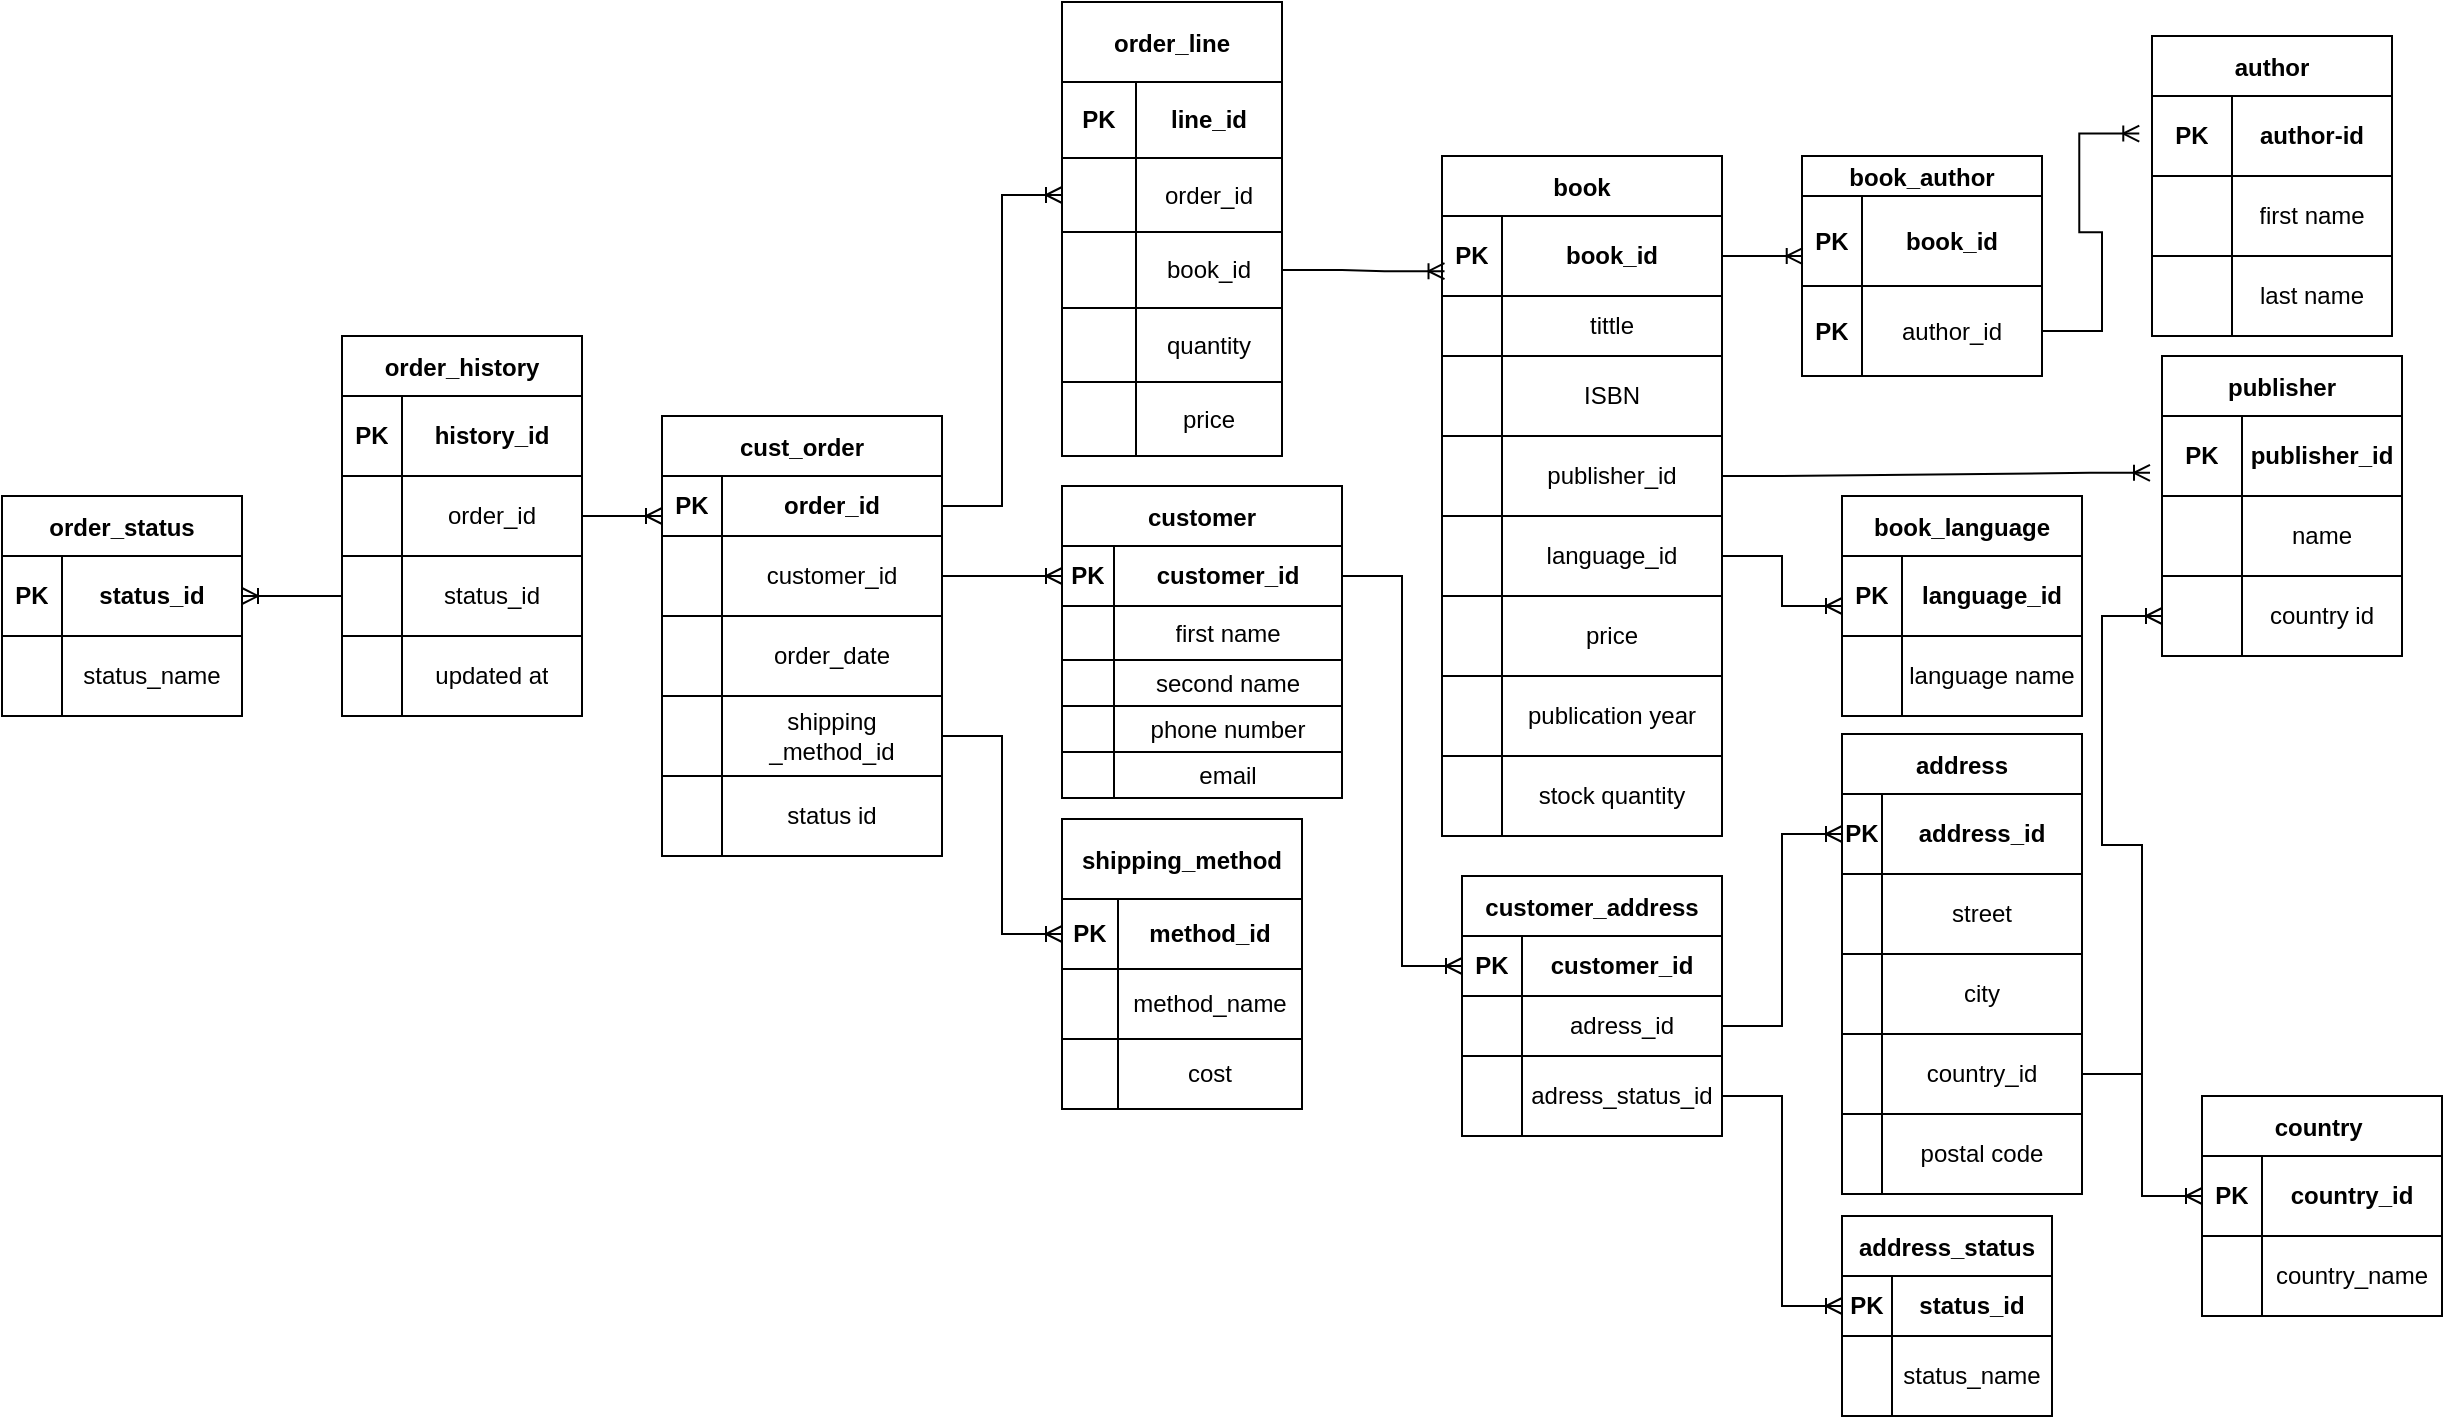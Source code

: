<mxfile version="26.2.2">
  <diagram id="R2lEEEUBdFMjLlhIrx00" name="Page-1">
    <mxGraphModel dx="2744" dy="2068" grid="1" gridSize="10" guides="1" tooltips="1" connect="1" arrows="1" fold="1" page="1" pageScale="1" pageWidth="850" pageHeight="1400" math="0" shadow="0" extFonts="Permanent Marker^https://fonts.googleapis.com/css?family=Permanent+Marker">
      <root>
        <mxCell id="0" />
        <mxCell id="1" parent="0" />
        <mxCell id="ocFZIZSYFdL7Tnu5M3Te-75" value="book" style="shape=table;startSize=30;container=1;collapsible=0;childLayout=tableLayout;fontStyle=1" parent="1" vertex="1">
          <mxGeometry x="-900" y="-900" width="140" height="340" as="geometry" />
        </mxCell>
        <mxCell id="ocFZIZSYFdL7Tnu5M3Te-76" value="" style="shape=tableRow;horizontal=0;startSize=0;swimlaneHead=0;swimlaneBody=0;strokeColor=inherit;top=0;left=0;bottom=0;right=0;collapsible=0;dropTarget=0;fillColor=none;points=[[0,0.5],[1,0.5]];portConstraint=eastwest;" parent="ocFZIZSYFdL7Tnu5M3Te-75" vertex="1">
          <mxGeometry y="30" width="140" height="40" as="geometry" />
        </mxCell>
        <mxCell id="ocFZIZSYFdL7Tnu5M3Te-77" value="&lt;b&gt;PK&lt;/b&gt;" style="shape=partialRectangle;html=1;whiteSpace=wrap;connectable=0;strokeColor=inherit;overflow=hidden;fillColor=none;top=0;left=0;bottom=0;right=0;pointerEvents=1;" parent="ocFZIZSYFdL7Tnu5M3Te-76" vertex="1">
          <mxGeometry width="30" height="40" as="geometry">
            <mxRectangle width="30" height="40" as="alternateBounds" />
          </mxGeometry>
        </mxCell>
        <mxCell id="ocFZIZSYFdL7Tnu5M3Te-78" value="&lt;b&gt;book_id&lt;/b&gt;" style="shape=partialRectangle;html=1;whiteSpace=wrap;connectable=0;strokeColor=inherit;overflow=hidden;fillColor=none;top=0;left=0;bottom=0;right=0;pointerEvents=1;" parent="ocFZIZSYFdL7Tnu5M3Te-76" vertex="1">
          <mxGeometry x="30" width="110" height="40" as="geometry">
            <mxRectangle width="110" height="40" as="alternateBounds" />
          </mxGeometry>
        </mxCell>
        <mxCell id="ocFZIZSYFdL7Tnu5M3Te-79" value="" style="shape=tableRow;horizontal=0;startSize=0;swimlaneHead=0;swimlaneBody=0;strokeColor=inherit;top=0;left=0;bottom=0;right=0;collapsible=0;dropTarget=0;fillColor=none;points=[[0,0.5],[1,0.5]];portConstraint=eastwest;" parent="ocFZIZSYFdL7Tnu5M3Te-75" vertex="1">
          <mxGeometry y="70" width="140" height="30" as="geometry" />
        </mxCell>
        <mxCell id="ocFZIZSYFdL7Tnu5M3Te-80" value="" style="shape=partialRectangle;html=1;whiteSpace=wrap;connectable=0;strokeColor=inherit;overflow=hidden;fillColor=none;top=0;left=0;bottom=0;right=0;pointerEvents=1;" parent="ocFZIZSYFdL7Tnu5M3Te-79" vertex="1">
          <mxGeometry width="30" height="30" as="geometry">
            <mxRectangle width="30" height="30" as="alternateBounds" />
          </mxGeometry>
        </mxCell>
        <mxCell id="ocFZIZSYFdL7Tnu5M3Te-81" value="tittle" style="shape=partialRectangle;html=1;whiteSpace=wrap;connectable=0;strokeColor=inherit;overflow=hidden;fillColor=none;top=0;left=0;bottom=0;right=0;pointerEvents=1;" parent="ocFZIZSYFdL7Tnu5M3Te-79" vertex="1">
          <mxGeometry x="30" width="110" height="30" as="geometry">
            <mxRectangle width="110" height="30" as="alternateBounds" />
          </mxGeometry>
        </mxCell>
        <mxCell id="ocFZIZSYFdL7Tnu5M3Te-82" value="" style="shape=tableRow;horizontal=0;startSize=0;swimlaneHead=0;swimlaneBody=0;strokeColor=inherit;top=0;left=0;bottom=0;right=0;collapsible=0;dropTarget=0;fillColor=none;points=[[0,0.5],[1,0.5]];portConstraint=eastwest;" parent="ocFZIZSYFdL7Tnu5M3Te-75" vertex="1">
          <mxGeometry y="100" width="140" height="40" as="geometry" />
        </mxCell>
        <mxCell id="ocFZIZSYFdL7Tnu5M3Te-83" value="" style="shape=partialRectangle;html=1;whiteSpace=wrap;connectable=0;strokeColor=inherit;overflow=hidden;fillColor=none;top=0;left=0;bottom=0;right=0;pointerEvents=1;" parent="ocFZIZSYFdL7Tnu5M3Te-82" vertex="1">
          <mxGeometry width="30" height="40" as="geometry">
            <mxRectangle width="30" height="40" as="alternateBounds" />
          </mxGeometry>
        </mxCell>
        <mxCell id="ocFZIZSYFdL7Tnu5M3Te-84" value="ISBN" style="shape=partialRectangle;html=1;whiteSpace=wrap;connectable=0;strokeColor=inherit;overflow=hidden;fillColor=none;top=0;left=0;bottom=0;right=0;pointerEvents=1;" parent="ocFZIZSYFdL7Tnu5M3Te-82" vertex="1">
          <mxGeometry x="30" width="110" height="40" as="geometry">
            <mxRectangle width="110" height="40" as="alternateBounds" />
          </mxGeometry>
        </mxCell>
        <mxCell id="ocFZIZSYFdL7Tnu5M3Te-85" value="" style="shape=tableRow;horizontal=0;startSize=0;swimlaneHead=0;swimlaneBody=0;strokeColor=inherit;top=0;left=0;bottom=0;right=0;collapsible=0;dropTarget=0;fillColor=none;points=[[0,0.5],[1,0.5]];portConstraint=eastwest;" parent="ocFZIZSYFdL7Tnu5M3Te-75" vertex="1">
          <mxGeometry y="140" width="140" height="40" as="geometry" />
        </mxCell>
        <mxCell id="ocFZIZSYFdL7Tnu5M3Te-86" value="" style="shape=partialRectangle;html=1;whiteSpace=wrap;connectable=0;strokeColor=inherit;overflow=hidden;fillColor=none;top=0;left=0;bottom=0;right=0;pointerEvents=1;" parent="ocFZIZSYFdL7Tnu5M3Te-85" vertex="1">
          <mxGeometry width="30" height="40" as="geometry">
            <mxRectangle width="30" height="40" as="alternateBounds" />
          </mxGeometry>
        </mxCell>
        <mxCell id="ocFZIZSYFdL7Tnu5M3Te-87" value="publisher_id" style="shape=partialRectangle;html=1;whiteSpace=wrap;connectable=0;strokeColor=inherit;overflow=hidden;fillColor=none;top=0;left=0;bottom=0;right=0;pointerEvents=1;" parent="ocFZIZSYFdL7Tnu5M3Te-85" vertex="1">
          <mxGeometry x="30" width="110" height="40" as="geometry">
            <mxRectangle width="110" height="40" as="alternateBounds" />
          </mxGeometry>
        </mxCell>
        <mxCell id="ocFZIZSYFdL7Tnu5M3Te-88" value="" style="shape=tableRow;horizontal=0;startSize=0;swimlaneHead=0;swimlaneBody=0;strokeColor=inherit;top=0;left=0;bottom=0;right=0;collapsible=0;dropTarget=0;fillColor=none;points=[[0,0.5],[1,0.5]];portConstraint=eastwest;" parent="ocFZIZSYFdL7Tnu5M3Te-75" vertex="1">
          <mxGeometry y="180" width="140" height="40" as="geometry" />
        </mxCell>
        <mxCell id="ocFZIZSYFdL7Tnu5M3Te-89" value="" style="shape=partialRectangle;html=1;whiteSpace=wrap;connectable=0;strokeColor=inherit;overflow=hidden;fillColor=none;top=0;left=0;bottom=0;right=0;pointerEvents=1;" parent="ocFZIZSYFdL7Tnu5M3Te-88" vertex="1">
          <mxGeometry width="30" height="40" as="geometry">
            <mxRectangle width="30" height="40" as="alternateBounds" />
          </mxGeometry>
        </mxCell>
        <mxCell id="ocFZIZSYFdL7Tnu5M3Te-90" value="language_id" style="shape=partialRectangle;html=1;whiteSpace=wrap;connectable=0;strokeColor=inherit;overflow=hidden;fillColor=none;top=0;left=0;bottom=0;right=0;pointerEvents=1;" parent="ocFZIZSYFdL7Tnu5M3Te-88" vertex="1">
          <mxGeometry x="30" width="110" height="40" as="geometry">
            <mxRectangle width="110" height="40" as="alternateBounds" />
          </mxGeometry>
        </mxCell>
        <mxCell id="8h3b-cIPUra0p9pFavSq-4" style="shape=tableRow;horizontal=0;startSize=0;swimlaneHead=0;swimlaneBody=0;strokeColor=inherit;top=0;left=0;bottom=0;right=0;collapsible=0;dropTarget=0;fillColor=none;points=[[0,0.5],[1,0.5]];portConstraint=eastwest;" vertex="1" parent="ocFZIZSYFdL7Tnu5M3Te-75">
          <mxGeometry y="220" width="140" height="40" as="geometry" />
        </mxCell>
        <mxCell id="8h3b-cIPUra0p9pFavSq-5" style="shape=partialRectangle;html=1;whiteSpace=wrap;connectable=0;strokeColor=inherit;overflow=hidden;fillColor=none;top=0;left=0;bottom=0;right=0;pointerEvents=1;" vertex="1" parent="8h3b-cIPUra0p9pFavSq-4">
          <mxGeometry width="30" height="40" as="geometry">
            <mxRectangle width="30" height="40" as="alternateBounds" />
          </mxGeometry>
        </mxCell>
        <mxCell id="8h3b-cIPUra0p9pFavSq-6" value="price" style="shape=partialRectangle;html=1;whiteSpace=wrap;connectable=0;strokeColor=inherit;overflow=hidden;fillColor=none;top=0;left=0;bottom=0;right=0;pointerEvents=1;" vertex="1" parent="8h3b-cIPUra0p9pFavSq-4">
          <mxGeometry x="30" width="110" height="40" as="geometry">
            <mxRectangle width="110" height="40" as="alternateBounds" />
          </mxGeometry>
        </mxCell>
        <mxCell id="8h3b-cIPUra0p9pFavSq-7" style="shape=tableRow;horizontal=0;startSize=0;swimlaneHead=0;swimlaneBody=0;strokeColor=inherit;top=0;left=0;bottom=0;right=0;collapsible=0;dropTarget=0;fillColor=none;points=[[0,0.5],[1,0.5]];portConstraint=eastwest;" vertex="1" parent="ocFZIZSYFdL7Tnu5M3Te-75">
          <mxGeometry y="260" width="140" height="40" as="geometry" />
        </mxCell>
        <mxCell id="8h3b-cIPUra0p9pFavSq-8" style="shape=partialRectangle;html=1;whiteSpace=wrap;connectable=0;strokeColor=inherit;overflow=hidden;fillColor=none;top=0;left=0;bottom=0;right=0;pointerEvents=1;" vertex="1" parent="8h3b-cIPUra0p9pFavSq-7">
          <mxGeometry width="30" height="40" as="geometry">
            <mxRectangle width="30" height="40" as="alternateBounds" />
          </mxGeometry>
        </mxCell>
        <mxCell id="8h3b-cIPUra0p9pFavSq-9" value="publication year" style="shape=partialRectangle;html=1;whiteSpace=wrap;connectable=0;strokeColor=inherit;overflow=hidden;fillColor=none;top=0;left=0;bottom=0;right=0;pointerEvents=1;" vertex="1" parent="8h3b-cIPUra0p9pFavSq-7">
          <mxGeometry x="30" width="110" height="40" as="geometry">
            <mxRectangle width="110" height="40" as="alternateBounds" />
          </mxGeometry>
        </mxCell>
        <mxCell id="8h3b-cIPUra0p9pFavSq-10" style="shape=tableRow;horizontal=0;startSize=0;swimlaneHead=0;swimlaneBody=0;strokeColor=inherit;top=0;left=0;bottom=0;right=0;collapsible=0;dropTarget=0;fillColor=none;points=[[0,0.5],[1,0.5]];portConstraint=eastwest;" vertex="1" parent="ocFZIZSYFdL7Tnu5M3Te-75">
          <mxGeometry y="300" width="140" height="40" as="geometry" />
        </mxCell>
        <mxCell id="8h3b-cIPUra0p9pFavSq-11" style="shape=partialRectangle;html=1;whiteSpace=wrap;connectable=0;strokeColor=inherit;overflow=hidden;fillColor=none;top=0;left=0;bottom=0;right=0;pointerEvents=1;" vertex="1" parent="8h3b-cIPUra0p9pFavSq-10">
          <mxGeometry width="30" height="40" as="geometry">
            <mxRectangle width="30" height="40" as="alternateBounds" />
          </mxGeometry>
        </mxCell>
        <mxCell id="8h3b-cIPUra0p9pFavSq-12" value="stock quantity" style="shape=partialRectangle;html=1;whiteSpace=wrap;connectable=0;strokeColor=inherit;overflow=hidden;fillColor=none;top=0;left=0;bottom=0;right=0;pointerEvents=1;" vertex="1" parent="8h3b-cIPUra0p9pFavSq-10">
          <mxGeometry x="30" width="110" height="40" as="geometry">
            <mxRectangle width="110" height="40" as="alternateBounds" />
          </mxGeometry>
        </mxCell>
        <mxCell id="ocFZIZSYFdL7Tnu5M3Te-91" value="book_author" style="shape=table;startSize=20;container=1;collapsible=0;childLayout=tableLayout;fontStyle=1" parent="1" vertex="1">
          <mxGeometry x="-720" y="-900" width="120" height="110" as="geometry" />
        </mxCell>
        <mxCell id="ocFZIZSYFdL7Tnu5M3Te-92" value="" style="shape=tableRow;horizontal=0;startSize=0;swimlaneHead=0;swimlaneBody=0;strokeColor=inherit;top=0;left=0;bottom=0;right=0;collapsible=0;dropTarget=0;fillColor=none;points=[[0,0.5],[1,0.5]];portConstraint=eastwest;" parent="ocFZIZSYFdL7Tnu5M3Te-91" vertex="1">
          <mxGeometry y="20" width="120" height="45" as="geometry" />
        </mxCell>
        <mxCell id="ocFZIZSYFdL7Tnu5M3Te-93" value="&lt;b&gt;PK&lt;/b&gt;" style="shape=partialRectangle;html=1;whiteSpace=wrap;connectable=0;strokeColor=inherit;overflow=hidden;fillColor=none;top=0;left=0;bottom=0;right=0;pointerEvents=1;" parent="ocFZIZSYFdL7Tnu5M3Te-92" vertex="1">
          <mxGeometry width="30" height="45" as="geometry">
            <mxRectangle width="30" height="45" as="alternateBounds" />
          </mxGeometry>
        </mxCell>
        <mxCell id="ocFZIZSYFdL7Tnu5M3Te-94" value="&lt;b&gt;book_id&lt;/b&gt;" style="shape=partialRectangle;html=1;whiteSpace=wrap;connectable=0;strokeColor=inherit;overflow=hidden;fillColor=none;top=0;left=0;bottom=0;right=0;pointerEvents=1;" parent="ocFZIZSYFdL7Tnu5M3Te-92" vertex="1">
          <mxGeometry x="30" width="90" height="45" as="geometry">
            <mxRectangle width="90" height="45" as="alternateBounds" />
          </mxGeometry>
        </mxCell>
        <mxCell id="ocFZIZSYFdL7Tnu5M3Te-95" value="" style="shape=tableRow;horizontal=0;startSize=0;swimlaneHead=0;swimlaneBody=0;strokeColor=inherit;top=0;left=0;bottom=0;right=0;collapsible=0;dropTarget=0;fillColor=none;points=[[0,0.5],[1,0.5]];portConstraint=eastwest;" parent="ocFZIZSYFdL7Tnu5M3Te-91" vertex="1">
          <mxGeometry y="65" width="120" height="45" as="geometry" />
        </mxCell>
        <mxCell id="ocFZIZSYFdL7Tnu5M3Te-96" value="&lt;b&gt;PK&lt;/b&gt;" style="shape=partialRectangle;html=1;whiteSpace=wrap;connectable=0;strokeColor=inherit;overflow=hidden;fillColor=none;top=0;left=0;bottom=0;right=0;pointerEvents=1;" parent="ocFZIZSYFdL7Tnu5M3Te-95" vertex="1">
          <mxGeometry width="30" height="45" as="geometry">
            <mxRectangle width="30" height="45" as="alternateBounds" />
          </mxGeometry>
        </mxCell>
        <mxCell id="ocFZIZSYFdL7Tnu5M3Te-97" value="author_id" style="shape=partialRectangle;html=1;whiteSpace=wrap;connectable=0;strokeColor=inherit;overflow=hidden;fillColor=none;top=0;left=0;bottom=0;right=0;pointerEvents=1;" parent="ocFZIZSYFdL7Tnu5M3Te-95" vertex="1">
          <mxGeometry x="30" width="90" height="45" as="geometry">
            <mxRectangle width="90" height="45" as="alternateBounds" />
          </mxGeometry>
        </mxCell>
        <mxCell id="ocFZIZSYFdL7Tnu5M3Te-98" value="author" style="shape=table;startSize=30;container=1;collapsible=0;childLayout=tableLayout;fontStyle=1" parent="1" vertex="1">
          <mxGeometry x="-545" y="-960" width="120" height="150" as="geometry" />
        </mxCell>
        <mxCell id="ocFZIZSYFdL7Tnu5M3Te-99" value="" style="shape=tableRow;horizontal=0;startSize=0;swimlaneHead=0;swimlaneBody=0;strokeColor=inherit;top=0;left=0;bottom=0;right=0;collapsible=0;dropTarget=0;fillColor=none;points=[[0,0.5],[1,0.5]];portConstraint=eastwest;" parent="ocFZIZSYFdL7Tnu5M3Te-98" vertex="1">
          <mxGeometry y="30" width="120" height="40" as="geometry" />
        </mxCell>
        <mxCell id="ocFZIZSYFdL7Tnu5M3Te-100" value="&lt;b&gt;PK&lt;/b&gt;" style="shape=partialRectangle;html=1;whiteSpace=wrap;connectable=0;strokeColor=inherit;overflow=hidden;fillColor=none;top=0;left=0;bottom=0;right=0;pointerEvents=1;" parent="ocFZIZSYFdL7Tnu5M3Te-99" vertex="1">
          <mxGeometry width="40" height="40" as="geometry">
            <mxRectangle width="40" height="40" as="alternateBounds" />
          </mxGeometry>
        </mxCell>
        <mxCell id="ocFZIZSYFdL7Tnu5M3Te-101" value="&lt;b&gt;author-id&lt;/b&gt;" style="shape=partialRectangle;html=1;whiteSpace=wrap;connectable=0;strokeColor=inherit;overflow=hidden;fillColor=none;top=0;left=0;bottom=0;right=0;pointerEvents=1;" parent="ocFZIZSYFdL7Tnu5M3Te-99" vertex="1">
          <mxGeometry x="40" width="80" height="40" as="geometry">
            <mxRectangle width="80" height="40" as="alternateBounds" />
          </mxGeometry>
        </mxCell>
        <mxCell id="ocFZIZSYFdL7Tnu5M3Te-102" value="" style="shape=tableRow;horizontal=0;startSize=0;swimlaneHead=0;swimlaneBody=0;strokeColor=inherit;top=0;left=0;bottom=0;right=0;collapsible=0;dropTarget=0;fillColor=none;points=[[0,0.5],[1,0.5]];portConstraint=eastwest;" parent="ocFZIZSYFdL7Tnu5M3Te-98" vertex="1">
          <mxGeometry y="70" width="120" height="40" as="geometry" />
        </mxCell>
        <mxCell id="ocFZIZSYFdL7Tnu5M3Te-103" value="" style="shape=partialRectangle;html=1;whiteSpace=wrap;connectable=0;strokeColor=inherit;overflow=hidden;fillColor=none;top=0;left=0;bottom=0;right=0;pointerEvents=1;" parent="ocFZIZSYFdL7Tnu5M3Te-102" vertex="1">
          <mxGeometry width="40" height="40" as="geometry">
            <mxRectangle width="40" height="40" as="alternateBounds" />
          </mxGeometry>
        </mxCell>
        <mxCell id="ocFZIZSYFdL7Tnu5M3Te-104" value="first name" style="shape=partialRectangle;html=1;whiteSpace=wrap;connectable=0;strokeColor=inherit;overflow=hidden;fillColor=none;top=0;left=0;bottom=0;right=0;pointerEvents=1;" parent="ocFZIZSYFdL7Tnu5M3Te-102" vertex="1">
          <mxGeometry x="40" width="80" height="40" as="geometry">
            <mxRectangle width="80" height="40" as="alternateBounds" />
          </mxGeometry>
        </mxCell>
        <mxCell id="8h3b-cIPUra0p9pFavSq-13" style="shape=tableRow;horizontal=0;startSize=0;swimlaneHead=0;swimlaneBody=0;strokeColor=inherit;top=0;left=0;bottom=0;right=0;collapsible=0;dropTarget=0;fillColor=none;points=[[0,0.5],[1,0.5]];portConstraint=eastwest;" vertex="1" parent="ocFZIZSYFdL7Tnu5M3Te-98">
          <mxGeometry y="110" width="120" height="40" as="geometry" />
        </mxCell>
        <mxCell id="8h3b-cIPUra0p9pFavSq-14" style="shape=partialRectangle;html=1;whiteSpace=wrap;connectable=0;strokeColor=inherit;overflow=hidden;fillColor=none;top=0;left=0;bottom=0;right=0;pointerEvents=1;" vertex="1" parent="8h3b-cIPUra0p9pFavSq-13">
          <mxGeometry width="40" height="40" as="geometry">
            <mxRectangle width="40" height="40" as="alternateBounds" />
          </mxGeometry>
        </mxCell>
        <mxCell id="8h3b-cIPUra0p9pFavSq-15" value="last name" style="shape=partialRectangle;html=1;whiteSpace=wrap;connectable=0;strokeColor=inherit;overflow=hidden;fillColor=none;top=0;left=0;bottom=0;right=0;pointerEvents=1;" vertex="1" parent="8h3b-cIPUra0p9pFavSq-13">
          <mxGeometry x="40" width="80" height="40" as="geometry">
            <mxRectangle width="80" height="40" as="alternateBounds" />
          </mxGeometry>
        </mxCell>
        <mxCell id="ocFZIZSYFdL7Tnu5M3Te-105" value="book_language" style="shape=table;startSize=30;container=1;collapsible=0;childLayout=tableLayout;fontStyle=1" parent="1" vertex="1">
          <mxGeometry x="-700" y="-730" width="120" height="110" as="geometry" />
        </mxCell>
        <mxCell id="ocFZIZSYFdL7Tnu5M3Te-106" value="" style="shape=tableRow;horizontal=0;startSize=0;swimlaneHead=0;swimlaneBody=0;strokeColor=inherit;top=0;left=0;bottom=0;right=0;collapsible=0;dropTarget=0;fillColor=none;points=[[0,0.5],[1,0.5]];portConstraint=eastwest;" parent="ocFZIZSYFdL7Tnu5M3Te-105" vertex="1">
          <mxGeometry y="30" width="120" height="40" as="geometry" />
        </mxCell>
        <mxCell id="ocFZIZSYFdL7Tnu5M3Te-107" value="PK" style="shape=partialRectangle;html=1;whiteSpace=wrap;connectable=0;strokeColor=inherit;overflow=hidden;fillColor=none;top=0;left=0;bottom=0;right=0;pointerEvents=1;fontStyle=1" parent="ocFZIZSYFdL7Tnu5M3Te-106" vertex="1">
          <mxGeometry width="30" height="40" as="geometry">
            <mxRectangle width="30" height="40" as="alternateBounds" />
          </mxGeometry>
        </mxCell>
        <mxCell id="ocFZIZSYFdL7Tnu5M3Te-108" value="&lt;b&gt;language_id&lt;/b&gt;" style="shape=partialRectangle;html=1;whiteSpace=wrap;connectable=0;strokeColor=inherit;overflow=hidden;fillColor=none;top=0;left=0;bottom=0;right=0;pointerEvents=1;" parent="ocFZIZSYFdL7Tnu5M3Te-106" vertex="1">
          <mxGeometry x="30" width="90" height="40" as="geometry">
            <mxRectangle width="90" height="40" as="alternateBounds" />
          </mxGeometry>
        </mxCell>
        <mxCell id="ocFZIZSYFdL7Tnu5M3Te-109" value="" style="shape=tableRow;horizontal=0;startSize=0;swimlaneHead=0;swimlaneBody=0;strokeColor=inherit;top=0;left=0;bottom=0;right=0;collapsible=0;dropTarget=0;fillColor=none;points=[[0,0.5],[1,0.5]];portConstraint=eastwest;" parent="ocFZIZSYFdL7Tnu5M3Te-105" vertex="1">
          <mxGeometry y="70" width="120" height="40" as="geometry" />
        </mxCell>
        <mxCell id="ocFZIZSYFdL7Tnu5M3Te-110" value="" style="shape=partialRectangle;html=1;whiteSpace=wrap;connectable=0;strokeColor=inherit;overflow=hidden;fillColor=none;top=0;left=0;bottom=0;right=0;pointerEvents=1;" parent="ocFZIZSYFdL7Tnu5M3Te-109" vertex="1">
          <mxGeometry width="30" height="40" as="geometry">
            <mxRectangle width="30" height="40" as="alternateBounds" />
          </mxGeometry>
        </mxCell>
        <mxCell id="ocFZIZSYFdL7Tnu5M3Te-111" value="language name" style="shape=partialRectangle;html=1;whiteSpace=wrap;connectable=0;strokeColor=inherit;overflow=hidden;fillColor=none;top=0;left=0;bottom=0;right=0;pointerEvents=1;" parent="ocFZIZSYFdL7Tnu5M3Te-109" vertex="1">
          <mxGeometry x="30" width="90" height="40" as="geometry">
            <mxRectangle width="90" height="40" as="alternateBounds" />
          </mxGeometry>
        </mxCell>
        <mxCell id="ocFZIZSYFdL7Tnu5M3Te-112" value="publisher" style="shape=table;startSize=30;container=1;collapsible=0;childLayout=tableLayout;fontStyle=1" parent="1" vertex="1">
          <mxGeometry x="-540" y="-800" width="120" height="150" as="geometry" />
        </mxCell>
        <mxCell id="ocFZIZSYFdL7Tnu5M3Te-113" value="" style="shape=tableRow;horizontal=0;startSize=0;swimlaneHead=0;swimlaneBody=0;strokeColor=inherit;top=0;left=0;bottom=0;right=0;collapsible=0;dropTarget=0;fillColor=none;points=[[0,0.5],[1,0.5]];portConstraint=eastwest;" parent="ocFZIZSYFdL7Tnu5M3Te-112" vertex="1">
          <mxGeometry y="30" width="120" height="40" as="geometry" />
        </mxCell>
        <mxCell id="ocFZIZSYFdL7Tnu5M3Te-114" value="PK" style="shape=partialRectangle;html=1;whiteSpace=wrap;connectable=0;strokeColor=inherit;overflow=hidden;fillColor=none;top=0;left=0;bottom=0;right=0;pointerEvents=1;fontStyle=1" parent="ocFZIZSYFdL7Tnu5M3Te-113" vertex="1">
          <mxGeometry width="40" height="40" as="geometry">
            <mxRectangle width="40" height="40" as="alternateBounds" />
          </mxGeometry>
        </mxCell>
        <mxCell id="ocFZIZSYFdL7Tnu5M3Te-115" value="&lt;b&gt;publisher_id&lt;/b&gt;" style="shape=partialRectangle;html=1;whiteSpace=wrap;connectable=0;strokeColor=inherit;overflow=hidden;fillColor=none;top=0;left=0;bottom=0;right=0;pointerEvents=1;" parent="ocFZIZSYFdL7Tnu5M3Te-113" vertex="1">
          <mxGeometry x="40" width="80" height="40" as="geometry">
            <mxRectangle width="80" height="40" as="alternateBounds" />
          </mxGeometry>
        </mxCell>
        <mxCell id="ocFZIZSYFdL7Tnu5M3Te-116" value="" style="shape=tableRow;horizontal=0;startSize=0;swimlaneHead=0;swimlaneBody=0;strokeColor=inherit;top=0;left=0;bottom=0;right=0;collapsible=0;dropTarget=0;fillColor=none;points=[[0,0.5],[1,0.5]];portConstraint=eastwest;" parent="ocFZIZSYFdL7Tnu5M3Te-112" vertex="1">
          <mxGeometry y="70" width="120" height="40" as="geometry" />
        </mxCell>
        <mxCell id="ocFZIZSYFdL7Tnu5M3Te-117" value="" style="shape=partialRectangle;html=1;whiteSpace=wrap;connectable=0;strokeColor=inherit;overflow=hidden;fillColor=none;top=0;left=0;bottom=0;right=0;pointerEvents=1;" parent="ocFZIZSYFdL7Tnu5M3Te-116" vertex="1">
          <mxGeometry width="40" height="40" as="geometry">
            <mxRectangle width="40" height="40" as="alternateBounds" />
          </mxGeometry>
        </mxCell>
        <mxCell id="ocFZIZSYFdL7Tnu5M3Te-118" value="name" style="shape=partialRectangle;html=1;whiteSpace=wrap;connectable=0;strokeColor=inherit;overflow=hidden;fillColor=none;top=0;left=0;bottom=0;right=0;pointerEvents=1;" parent="ocFZIZSYFdL7Tnu5M3Te-116" vertex="1">
          <mxGeometry x="40" width="80" height="40" as="geometry">
            <mxRectangle width="80" height="40" as="alternateBounds" />
          </mxGeometry>
        </mxCell>
        <mxCell id="8h3b-cIPUra0p9pFavSq-40" style="shape=tableRow;horizontal=0;startSize=0;swimlaneHead=0;swimlaneBody=0;strokeColor=inherit;top=0;left=0;bottom=0;right=0;collapsible=0;dropTarget=0;fillColor=none;points=[[0,0.5],[1,0.5]];portConstraint=eastwest;" vertex="1" parent="ocFZIZSYFdL7Tnu5M3Te-112">
          <mxGeometry y="110" width="120" height="40" as="geometry" />
        </mxCell>
        <mxCell id="8h3b-cIPUra0p9pFavSq-41" style="shape=partialRectangle;html=1;whiteSpace=wrap;connectable=0;strokeColor=inherit;overflow=hidden;fillColor=none;top=0;left=0;bottom=0;right=0;pointerEvents=1;" vertex="1" parent="8h3b-cIPUra0p9pFavSq-40">
          <mxGeometry width="40" height="40" as="geometry">
            <mxRectangle width="40" height="40" as="alternateBounds" />
          </mxGeometry>
        </mxCell>
        <mxCell id="8h3b-cIPUra0p9pFavSq-42" value="country id" style="shape=partialRectangle;html=1;whiteSpace=wrap;connectable=0;strokeColor=inherit;overflow=hidden;fillColor=none;top=0;left=0;bottom=0;right=0;pointerEvents=1;" vertex="1" parent="8h3b-cIPUra0p9pFavSq-40">
          <mxGeometry x="40" width="80" height="40" as="geometry">
            <mxRectangle width="80" height="40" as="alternateBounds" />
          </mxGeometry>
        </mxCell>
        <mxCell id="ocFZIZSYFdL7Tnu5M3Te-119" value="customer_address" style="shape=table;startSize=30;container=1;collapsible=0;childLayout=tableLayout;fontStyle=1" parent="1" vertex="1">
          <mxGeometry x="-890" y="-540" width="130" height="130" as="geometry" />
        </mxCell>
        <mxCell id="ocFZIZSYFdL7Tnu5M3Te-120" value="" style="shape=tableRow;horizontal=0;startSize=0;swimlaneHead=0;swimlaneBody=0;strokeColor=inherit;top=0;left=0;bottom=0;right=0;collapsible=0;dropTarget=0;fillColor=none;points=[[0,0.5],[1,0.5]];portConstraint=eastwest;" parent="ocFZIZSYFdL7Tnu5M3Te-119" vertex="1">
          <mxGeometry y="30" width="130" height="30" as="geometry" />
        </mxCell>
        <mxCell id="ocFZIZSYFdL7Tnu5M3Te-121" value="&lt;b&gt;PK&lt;/b&gt;" style="shape=partialRectangle;html=1;whiteSpace=wrap;connectable=0;strokeColor=inherit;overflow=hidden;fillColor=none;top=0;left=0;bottom=0;right=0;pointerEvents=1;" parent="ocFZIZSYFdL7Tnu5M3Te-120" vertex="1">
          <mxGeometry width="30" height="30" as="geometry">
            <mxRectangle width="30" height="30" as="alternateBounds" />
          </mxGeometry>
        </mxCell>
        <mxCell id="ocFZIZSYFdL7Tnu5M3Te-122" value="&lt;b&gt;customer_id&lt;/b&gt;" style="shape=partialRectangle;html=1;whiteSpace=wrap;connectable=0;strokeColor=inherit;overflow=hidden;fillColor=none;top=0;left=0;bottom=0;right=0;pointerEvents=1;" parent="ocFZIZSYFdL7Tnu5M3Te-120" vertex="1">
          <mxGeometry x="30" width="100" height="30" as="geometry">
            <mxRectangle width="100" height="30" as="alternateBounds" />
          </mxGeometry>
        </mxCell>
        <mxCell id="ocFZIZSYFdL7Tnu5M3Te-123" value="" style="shape=tableRow;horizontal=0;startSize=0;swimlaneHead=0;swimlaneBody=0;strokeColor=inherit;top=0;left=0;bottom=0;right=0;collapsible=0;dropTarget=0;fillColor=none;points=[[0,0.5],[1,0.5]];portConstraint=eastwest;" parent="ocFZIZSYFdL7Tnu5M3Te-119" vertex="1">
          <mxGeometry y="60" width="130" height="30" as="geometry" />
        </mxCell>
        <mxCell id="ocFZIZSYFdL7Tnu5M3Te-124" value="" style="shape=partialRectangle;html=1;whiteSpace=wrap;connectable=0;strokeColor=inherit;overflow=hidden;fillColor=none;top=0;left=0;bottom=0;right=0;pointerEvents=1;" parent="ocFZIZSYFdL7Tnu5M3Te-123" vertex="1">
          <mxGeometry width="30" height="30" as="geometry">
            <mxRectangle width="30" height="30" as="alternateBounds" />
          </mxGeometry>
        </mxCell>
        <mxCell id="ocFZIZSYFdL7Tnu5M3Te-125" value="adress_id" style="shape=partialRectangle;html=1;whiteSpace=wrap;connectable=0;strokeColor=inherit;overflow=hidden;fillColor=none;top=0;left=0;bottom=0;right=0;pointerEvents=1;" parent="ocFZIZSYFdL7Tnu5M3Te-123" vertex="1">
          <mxGeometry x="30" width="100" height="30" as="geometry">
            <mxRectangle width="100" height="30" as="alternateBounds" />
          </mxGeometry>
        </mxCell>
        <mxCell id="ocFZIZSYFdL7Tnu5M3Te-126" value="" style="shape=tableRow;horizontal=0;startSize=0;swimlaneHead=0;swimlaneBody=0;strokeColor=inherit;top=0;left=0;bottom=0;right=0;collapsible=0;dropTarget=0;fillColor=none;points=[[0,0.5],[1,0.5]];portConstraint=eastwest;" parent="ocFZIZSYFdL7Tnu5M3Te-119" vertex="1">
          <mxGeometry y="90" width="130" height="40" as="geometry" />
        </mxCell>
        <mxCell id="ocFZIZSYFdL7Tnu5M3Te-127" value="" style="shape=partialRectangle;html=1;whiteSpace=wrap;connectable=0;strokeColor=inherit;overflow=hidden;fillColor=none;top=0;left=0;bottom=0;right=0;pointerEvents=1;" parent="ocFZIZSYFdL7Tnu5M3Te-126" vertex="1">
          <mxGeometry width="30" height="40" as="geometry">
            <mxRectangle width="30" height="40" as="alternateBounds" />
          </mxGeometry>
        </mxCell>
        <mxCell id="ocFZIZSYFdL7Tnu5M3Te-128" value="adress_status_id" style="shape=partialRectangle;html=1;whiteSpace=wrap;connectable=0;strokeColor=inherit;overflow=hidden;fillColor=none;top=0;left=0;bottom=0;right=0;pointerEvents=1;" parent="ocFZIZSYFdL7Tnu5M3Te-126" vertex="1">
          <mxGeometry x="30" width="100" height="40" as="geometry">
            <mxRectangle width="100" height="40" as="alternateBounds" />
          </mxGeometry>
        </mxCell>
        <mxCell id="ocFZIZSYFdL7Tnu5M3Te-129" value="address_status" style="shape=table;startSize=30;container=1;collapsible=0;childLayout=tableLayout;fontStyle=1" parent="1" vertex="1">
          <mxGeometry x="-700" y="-370" width="105" height="100" as="geometry" />
        </mxCell>
        <mxCell id="ocFZIZSYFdL7Tnu5M3Te-130" value="" style="shape=tableRow;horizontal=0;startSize=0;swimlaneHead=0;swimlaneBody=0;strokeColor=inherit;top=0;left=0;bottom=0;right=0;collapsible=0;dropTarget=0;fillColor=none;points=[[0,0.5],[1,0.5]];portConstraint=eastwest;" parent="ocFZIZSYFdL7Tnu5M3Te-129" vertex="1">
          <mxGeometry y="30" width="105" height="30" as="geometry" />
        </mxCell>
        <mxCell id="ocFZIZSYFdL7Tnu5M3Te-131" value="&lt;b&gt;PK&lt;/b&gt;" style="shape=partialRectangle;html=1;whiteSpace=wrap;connectable=0;strokeColor=inherit;overflow=hidden;fillColor=none;top=0;left=0;bottom=0;right=0;pointerEvents=1;" parent="ocFZIZSYFdL7Tnu5M3Te-130" vertex="1">
          <mxGeometry width="25" height="30" as="geometry">
            <mxRectangle width="25" height="30" as="alternateBounds" />
          </mxGeometry>
        </mxCell>
        <mxCell id="ocFZIZSYFdL7Tnu5M3Te-132" value="&lt;b&gt;status_id&lt;/b&gt;" style="shape=partialRectangle;html=1;whiteSpace=wrap;connectable=0;strokeColor=inherit;overflow=hidden;fillColor=none;top=0;left=0;bottom=0;right=0;pointerEvents=1;" parent="ocFZIZSYFdL7Tnu5M3Te-130" vertex="1">
          <mxGeometry x="25" width="80" height="30" as="geometry">
            <mxRectangle width="80" height="30" as="alternateBounds" />
          </mxGeometry>
        </mxCell>
        <mxCell id="ocFZIZSYFdL7Tnu5M3Te-133" value="" style="shape=tableRow;horizontal=0;startSize=0;swimlaneHead=0;swimlaneBody=0;strokeColor=inherit;top=0;left=0;bottom=0;right=0;collapsible=0;dropTarget=0;fillColor=none;points=[[0,0.5],[1,0.5]];portConstraint=eastwest;" parent="ocFZIZSYFdL7Tnu5M3Te-129" vertex="1">
          <mxGeometry y="60" width="105" height="40" as="geometry" />
        </mxCell>
        <mxCell id="ocFZIZSYFdL7Tnu5M3Te-134" value="" style="shape=partialRectangle;html=1;whiteSpace=wrap;connectable=0;strokeColor=inherit;overflow=hidden;fillColor=none;top=0;left=0;bottom=0;right=0;pointerEvents=1;" parent="ocFZIZSYFdL7Tnu5M3Te-133" vertex="1">
          <mxGeometry width="25" height="40" as="geometry">
            <mxRectangle width="25" height="40" as="alternateBounds" />
          </mxGeometry>
        </mxCell>
        <mxCell id="ocFZIZSYFdL7Tnu5M3Te-135" value="status_name" style="shape=partialRectangle;html=1;whiteSpace=wrap;connectable=0;strokeColor=inherit;overflow=hidden;fillColor=none;top=0;left=0;bottom=0;right=0;pointerEvents=1;" parent="ocFZIZSYFdL7Tnu5M3Te-133" vertex="1">
          <mxGeometry x="25" width="80" height="40" as="geometry">
            <mxRectangle width="80" height="40" as="alternateBounds" />
          </mxGeometry>
        </mxCell>
        <mxCell id="ocFZIZSYFdL7Tnu5M3Te-136" value="address" style="shape=table;startSize=30;container=1;collapsible=0;childLayout=tableLayout;fontStyle=1" parent="1" vertex="1">
          <mxGeometry x="-700" y="-611" width="120" height="230" as="geometry" />
        </mxCell>
        <mxCell id="ocFZIZSYFdL7Tnu5M3Te-137" value="" style="shape=tableRow;horizontal=0;startSize=0;swimlaneHead=0;swimlaneBody=0;strokeColor=inherit;top=0;left=0;bottom=0;right=0;collapsible=0;dropTarget=0;fillColor=none;points=[[0,0.5],[1,0.5]];portConstraint=eastwest;" parent="ocFZIZSYFdL7Tnu5M3Te-136" vertex="1">
          <mxGeometry y="30" width="120" height="40" as="geometry" />
        </mxCell>
        <mxCell id="ocFZIZSYFdL7Tnu5M3Te-138" value="&lt;b&gt;PK&lt;/b&gt;" style="shape=partialRectangle;html=1;whiteSpace=wrap;connectable=0;strokeColor=inherit;overflow=hidden;fillColor=none;top=0;left=0;bottom=0;right=0;pointerEvents=1;" parent="ocFZIZSYFdL7Tnu5M3Te-137" vertex="1">
          <mxGeometry width="20" height="40" as="geometry">
            <mxRectangle width="20" height="40" as="alternateBounds" />
          </mxGeometry>
        </mxCell>
        <mxCell id="ocFZIZSYFdL7Tnu5M3Te-139" value="&lt;b&gt;address_id&lt;/b&gt;" style="shape=partialRectangle;html=1;whiteSpace=wrap;connectable=0;strokeColor=inherit;overflow=hidden;fillColor=none;top=0;left=0;bottom=0;right=0;pointerEvents=1;" parent="ocFZIZSYFdL7Tnu5M3Te-137" vertex="1">
          <mxGeometry x="20" width="100" height="40" as="geometry">
            <mxRectangle width="100" height="40" as="alternateBounds" />
          </mxGeometry>
        </mxCell>
        <mxCell id="ocFZIZSYFdL7Tnu5M3Te-140" value="" style="shape=tableRow;horizontal=0;startSize=0;swimlaneHead=0;swimlaneBody=0;strokeColor=inherit;top=0;left=0;bottom=0;right=0;collapsible=0;dropTarget=0;fillColor=none;points=[[0,0.5],[1,0.5]];portConstraint=eastwest;" parent="ocFZIZSYFdL7Tnu5M3Te-136" vertex="1">
          <mxGeometry y="70" width="120" height="40" as="geometry" />
        </mxCell>
        <mxCell id="ocFZIZSYFdL7Tnu5M3Te-141" value="" style="shape=partialRectangle;html=1;whiteSpace=wrap;connectable=0;strokeColor=inherit;overflow=hidden;fillColor=none;top=0;left=0;bottom=0;right=0;pointerEvents=1;" parent="ocFZIZSYFdL7Tnu5M3Te-140" vertex="1">
          <mxGeometry width="20" height="40" as="geometry">
            <mxRectangle width="20" height="40" as="alternateBounds" />
          </mxGeometry>
        </mxCell>
        <mxCell id="ocFZIZSYFdL7Tnu5M3Te-142" value="street" style="shape=partialRectangle;html=1;whiteSpace=wrap;connectable=0;strokeColor=inherit;overflow=hidden;fillColor=none;top=0;left=0;bottom=0;right=0;pointerEvents=1;" parent="ocFZIZSYFdL7Tnu5M3Te-140" vertex="1">
          <mxGeometry x="20" width="100" height="40" as="geometry">
            <mxRectangle width="100" height="40" as="alternateBounds" />
          </mxGeometry>
        </mxCell>
        <mxCell id="ocFZIZSYFdL7Tnu5M3Te-143" value="" style="shape=tableRow;horizontal=0;startSize=0;swimlaneHead=0;swimlaneBody=0;strokeColor=inherit;top=0;left=0;bottom=0;right=0;collapsible=0;dropTarget=0;fillColor=none;points=[[0,0.5],[1,0.5]];portConstraint=eastwest;" parent="ocFZIZSYFdL7Tnu5M3Te-136" vertex="1">
          <mxGeometry y="110" width="120" height="40" as="geometry" />
        </mxCell>
        <mxCell id="ocFZIZSYFdL7Tnu5M3Te-144" value="" style="shape=partialRectangle;html=1;whiteSpace=wrap;connectable=0;strokeColor=inherit;overflow=hidden;fillColor=none;top=0;left=0;bottom=0;right=0;pointerEvents=1;" parent="ocFZIZSYFdL7Tnu5M3Te-143" vertex="1">
          <mxGeometry width="20" height="40" as="geometry">
            <mxRectangle width="20" height="40" as="alternateBounds" />
          </mxGeometry>
        </mxCell>
        <mxCell id="ocFZIZSYFdL7Tnu5M3Te-145" value="city" style="shape=partialRectangle;html=1;whiteSpace=wrap;connectable=0;strokeColor=inherit;overflow=hidden;fillColor=none;top=0;left=0;bottom=0;right=0;pointerEvents=1;" parent="ocFZIZSYFdL7Tnu5M3Te-143" vertex="1">
          <mxGeometry x="20" width="100" height="40" as="geometry">
            <mxRectangle width="100" height="40" as="alternateBounds" />
          </mxGeometry>
        </mxCell>
        <mxCell id="ocFZIZSYFdL7Tnu5M3Te-146" value="" style="shape=tableRow;horizontal=0;startSize=0;swimlaneHead=0;swimlaneBody=0;strokeColor=inherit;top=0;left=0;bottom=0;right=0;collapsible=0;dropTarget=0;fillColor=none;points=[[0,0.5],[1,0.5]];portConstraint=eastwest;" parent="ocFZIZSYFdL7Tnu5M3Te-136" vertex="1">
          <mxGeometry y="150" width="120" height="40" as="geometry" />
        </mxCell>
        <mxCell id="ocFZIZSYFdL7Tnu5M3Te-147" value="" style="shape=partialRectangle;html=1;whiteSpace=wrap;connectable=0;strokeColor=inherit;overflow=hidden;fillColor=none;top=0;left=0;bottom=0;right=0;pointerEvents=1;" parent="ocFZIZSYFdL7Tnu5M3Te-146" vertex="1">
          <mxGeometry width="20" height="40" as="geometry">
            <mxRectangle width="20" height="40" as="alternateBounds" />
          </mxGeometry>
        </mxCell>
        <mxCell id="ocFZIZSYFdL7Tnu5M3Te-148" value="country_id" style="shape=partialRectangle;html=1;whiteSpace=wrap;connectable=0;strokeColor=inherit;overflow=hidden;fillColor=none;top=0;left=0;bottom=0;right=0;pointerEvents=1;" parent="ocFZIZSYFdL7Tnu5M3Te-146" vertex="1">
          <mxGeometry x="20" width="100" height="40" as="geometry">
            <mxRectangle width="100" height="40" as="alternateBounds" />
          </mxGeometry>
        </mxCell>
        <mxCell id="8h3b-cIPUra0p9pFavSq-28" style="shape=tableRow;horizontal=0;startSize=0;swimlaneHead=0;swimlaneBody=0;strokeColor=inherit;top=0;left=0;bottom=0;right=0;collapsible=0;dropTarget=0;fillColor=none;points=[[0,0.5],[1,0.5]];portConstraint=eastwest;" vertex="1" parent="ocFZIZSYFdL7Tnu5M3Te-136">
          <mxGeometry y="190" width="120" height="40" as="geometry" />
        </mxCell>
        <mxCell id="8h3b-cIPUra0p9pFavSq-29" style="shape=partialRectangle;html=1;whiteSpace=wrap;connectable=0;strokeColor=inherit;overflow=hidden;fillColor=none;top=0;left=0;bottom=0;right=0;pointerEvents=1;" vertex="1" parent="8h3b-cIPUra0p9pFavSq-28">
          <mxGeometry width="20" height="40" as="geometry">
            <mxRectangle width="20" height="40" as="alternateBounds" />
          </mxGeometry>
        </mxCell>
        <mxCell id="8h3b-cIPUra0p9pFavSq-30" value="postal code" style="shape=partialRectangle;html=1;whiteSpace=wrap;connectable=0;strokeColor=inherit;overflow=hidden;fillColor=none;top=0;left=0;bottom=0;right=0;pointerEvents=1;" vertex="1" parent="8h3b-cIPUra0p9pFavSq-28">
          <mxGeometry x="20" width="100" height="40" as="geometry">
            <mxRectangle width="100" height="40" as="alternateBounds" />
          </mxGeometry>
        </mxCell>
        <mxCell id="ocFZIZSYFdL7Tnu5M3Te-149" value="country " style="shape=table;startSize=30;container=1;collapsible=0;childLayout=tableLayout;fontStyle=1" parent="1" vertex="1">
          <mxGeometry x="-520" y="-430" width="120" height="110" as="geometry" />
        </mxCell>
        <mxCell id="ocFZIZSYFdL7Tnu5M3Te-150" value="" style="shape=tableRow;horizontal=0;startSize=0;swimlaneHead=0;swimlaneBody=0;strokeColor=inherit;top=0;left=0;bottom=0;right=0;collapsible=0;dropTarget=0;fillColor=none;points=[[0,0.5],[1,0.5]];portConstraint=eastwest;fontStyle=1" parent="ocFZIZSYFdL7Tnu5M3Te-149" vertex="1">
          <mxGeometry y="30" width="120" height="40" as="geometry" />
        </mxCell>
        <mxCell id="ocFZIZSYFdL7Tnu5M3Te-151" value="&lt;b&gt;PK&lt;/b&gt;" style="shape=partialRectangle;html=1;whiteSpace=wrap;connectable=0;strokeColor=inherit;overflow=hidden;fillColor=none;top=0;left=0;bottom=0;right=0;pointerEvents=1;" parent="ocFZIZSYFdL7Tnu5M3Te-150" vertex="1">
          <mxGeometry width="30" height="40" as="geometry">
            <mxRectangle width="30" height="40" as="alternateBounds" />
          </mxGeometry>
        </mxCell>
        <mxCell id="ocFZIZSYFdL7Tnu5M3Te-152" value="&lt;b&gt;country_id&lt;/b&gt;" style="shape=partialRectangle;html=1;whiteSpace=wrap;connectable=0;strokeColor=inherit;overflow=hidden;fillColor=none;top=0;left=0;bottom=0;right=0;pointerEvents=1;" parent="ocFZIZSYFdL7Tnu5M3Te-150" vertex="1">
          <mxGeometry x="30" width="90" height="40" as="geometry">
            <mxRectangle width="90" height="40" as="alternateBounds" />
          </mxGeometry>
        </mxCell>
        <mxCell id="ocFZIZSYFdL7Tnu5M3Te-153" value="" style="shape=tableRow;horizontal=0;startSize=0;swimlaneHead=0;swimlaneBody=0;strokeColor=inherit;top=0;left=0;bottom=0;right=0;collapsible=0;dropTarget=0;fillColor=none;points=[[0,0.5],[1,0.5]];portConstraint=eastwest;" parent="ocFZIZSYFdL7Tnu5M3Te-149" vertex="1">
          <mxGeometry y="70" width="120" height="40" as="geometry" />
        </mxCell>
        <mxCell id="ocFZIZSYFdL7Tnu5M3Te-154" value="" style="shape=partialRectangle;html=1;whiteSpace=wrap;connectable=0;strokeColor=inherit;overflow=hidden;fillColor=none;top=0;left=0;bottom=0;right=0;pointerEvents=1;" parent="ocFZIZSYFdL7Tnu5M3Te-153" vertex="1">
          <mxGeometry width="30" height="40" as="geometry">
            <mxRectangle width="30" height="40" as="alternateBounds" />
          </mxGeometry>
        </mxCell>
        <mxCell id="ocFZIZSYFdL7Tnu5M3Te-155" value="country_name" style="shape=partialRectangle;html=1;whiteSpace=wrap;connectable=0;strokeColor=inherit;overflow=hidden;fillColor=none;top=0;left=0;bottom=0;right=0;pointerEvents=1;" parent="ocFZIZSYFdL7Tnu5M3Te-153" vertex="1">
          <mxGeometry x="30" width="90" height="40" as="geometry">
            <mxRectangle width="90" height="40" as="alternateBounds" />
          </mxGeometry>
        </mxCell>
        <mxCell id="ocFZIZSYFdL7Tnu5M3Te-156" value="cust_order" style="shape=table;startSize=30;container=1;collapsible=0;childLayout=tableLayout;fontStyle=1" parent="1" vertex="1">
          <mxGeometry x="-1290" y="-770" width="140" height="220" as="geometry" />
        </mxCell>
        <mxCell id="ocFZIZSYFdL7Tnu5M3Te-157" value="" style="shape=tableRow;horizontal=0;startSize=0;swimlaneHead=0;swimlaneBody=0;strokeColor=inherit;top=0;left=0;bottom=0;right=0;collapsible=0;dropTarget=0;fillColor=none;points=[[0,0.5],[1,0.5]];portConstraint=eastwest;" parent="ocFZIZSYFdL7Tnu5M3Te-156" vertex="1">
          <mxGeometry y="30" width="140" height="30" as="geometry" />
        </mxCell>
        <mxCell id="ocFZIZSYFdL7Tnu5M3Te-158" value="&lt;b&gt;PK&lt;/b&gt;" style="shape=partialRectangle;html=1;whiteSpace=wrap;connectable=0;strokeColor=inherit;overflow=hidden;fillColor=none;top=0;left=0;bottom=0;right=0;pointerEvents=1;" parent="ocFZIZSYFdL7Tnu5M3Te-157" vertex="1">
          <mxGeometry width="30" height="30" as="geometry">
            <mxRectangle width="30" height="30" as="alternateBounds" />
          </mxGeometry>
        </mxCell>
        <mxCell id="ocFZIZSYFdL7Tnu5M3Te-159" value="&lt;b&gt;order_id&lt;/b&gt;" style="shape=partialRectangle;html=1;whiteSpace=wrap;connectable=0;strokeColor=inherit;overflow=hidden;fillColor=none;top=0;left=0;bottom=0;right=0;pointerEvents=1;" parent="ocFZIZSYFdL7Tnu5M3Te-157" vertex="1">
          <mxGeometry x="30" width="110" height="30" as="geometry">
            <mxRectangle width="110" height="30" as="alternateBounds" />
          </mxGeometry>
        </mxCell>
        <mxCell id="ocFZIZSYFdL7Tnu5M3Te-160" value="" style="shape=tableRow;horizontal=0;startSize=0;swimlaneHead=0;swimlaneBody=0;strokeColor=inherit;top=0;left=0;bottom=0;right=0;collapsible=0;dropTarget=0;fillColor=none;points=[[0,0.5],[1,0.5]];portConstraint=eastwest;" parent="ocFZIZSYFdL7Tnu5M3Te-156" vertex="1">
          <mxGeometry y="60" width="140" height="40" as="geometry" />
        </mxCell>
        <mxCell id="ocFZIZSYFdL7Tnu5M3Te-161" value="" style="shape=partialRectangle;html=1;whiteSpace=wrap;connectable=0;strokeColor=inherit;overflow=hidden;fillColor=none;top=0;left=0;bottom=0;right=0;pointerEvents=1;" parent="ocFZIZSYFdL7Tnu5M3Te-160" vertex="1">
          <mxGeometry width="30" height="40" as="geometry">
            <mxRectangle width="30" height="40" as="alternateBounds" />
          </mxGeometry>
        </mxCell>
        <mxCell id="ocFZIZSYFdL7Tnu5M3Te-162" value="customer_id" style="shape=partialRectangle;html=1;whiteSpace=wrap;connectable=0;strokeColor=inherit;overflow=hidden;fillColor=none;top=0;left=0;bottom=0;right=0;pointerEvents=1;" parent="ocFZIZSYFdL7Tnu5M3Te-160" vertex="1">
          <mxGeometry x="30" width="110" height="40" as="geometry">
            <mxRectangle width="110" height="40" as="alternateBounds" />
          </mxGeometry>
        </mxCell>
        <mxCell id="ocFZIZSYFdL7Tnu5M3Te-163" value="" style="shape=tableRow;horizontal=0;startSize=0;swimlaneHead=0;swimlaneBody=0;strokeColor=inherit;top=0;left=0;bottom=0;right=0;collapsible=0;dropTarget=0;fillColor=none;points=[[0,0.5],[1,0.5]];portConstraint=eastwest;" parent="ocFZIZSYFdL7Tnu5M3Te-156" vertex="1">
          <mxGeometry y="100" width="140" height="40" as="geometry" />
        </mxCell>
        <mxCell id="ocFZIZSYFdL7Tnu5M3Te-164" value="" style="shape=partialRectangle;html=1;whiteSpace=wrap;connectable=0;strokeColor=inherit;overflow=hidden;fillColor=none;top=0;left=0;bottom=0;right=0;pointerEvents=1;" parent="ocFZIZSYFdL7Tnu5M3Te-163" vertex="1">
          <mxGeometry width="30" height="40" as="geometry">
            <mxRectangle width="30" height="40" as="alternateBounds" />
          </mxGeometry>
        </mxCell>
        <mxCell id="ocFZIZSYFdL7Tnu5M3Te-165" value="order_date" style="shape=partialRectangle;html=1;whiteSpace=wrap;connectable=0;strokeColor=inherit;overflow=hidden;fillColor=none;top=0;left=0;bottom=0;right=0;pointerEvents=1;" parent="ocFZIZSYFdL7Tnu5M3Te-163" vertex="1">
          <mxGeometry x="30" width="110" height="40" as="geometry">
            <mxRectangle width="110" height="40" as="alternateBounds" />
          </mxGeometry>
        </mxCell>
        <mxCell id="ocFZIZSYFdL7Tnu5M3Te-166" value="" style="shape=tableRow;horizontal=0;startSize=0;swimlaneHead=0;swimlaneBody=0;strokeColor=inherit;top=0;left=0;bottom=0;right=0;collapsible=0;dropTarget=0;fillColor=none;points=[[0,0.5],[1,0.5]];portConstraint=eastwest;" parent="ocFZIZSYFdL7Tnu5M3Te-156" vertex="1">
          <mxGeometry y="140" width="140" height="40" as="geometry" />
        </mxCell>
        <mxCell id="ocFZIZSYFdL7Tnu5M3Te-167" value="" style="shape=partialRectangle;html=1;whiteSpace=wrap;connectable=0;strokeColor=inherit;overflow=hidden;fillColor=none;top=0;left=0;bottom=0;right=0;pointerEvents=1;" parent="ocFZIZSYFdL7Tnu5M3Te-166" vertex="1">
          <mxGeometry width="30" height="40" as="geometry">
            <mxRectangle width="30" height="40" as="alternateBounds" />
          </mxGeometry>
        </mxCell>
        <mxCell id="ocFZIZSYFdL7Tnu5M3Te-168" value="shipping _method_id" style="shape=partialRectangle;html=1;whiteSpace=wrap;connectable=0;strokeColor=inherit;overflow=hidden;fillColor=none;top=0;left=0;bottom=0;right=0;pointerEvents=1;" parent="ocFZIZSYFdL7Tnu5M3Te-166" vertex="1">
          <mxGeometry x="30" width="110" height="40" as="geometry">
            <mxRectangle width="110" height="40" as="alternateBounds" />
          </mxGeometry>
        </mxCell>
        <mxCell id="8h3b-cIPUra0p9pFavSq-25" style="shape=tableRow;horizontal=0;startSize=0;swimlaneHead=0;swimlaneBody=0;strokeColor=inherit;top=0;left=0;bottom=0;right=0;collapsible=0;dropTarget=0;fillColor=none;points=[[0,0.5],[1,0.5]];portConstraint=eastwest;" vertex="1" parent="ocFZIZSYFdL7Tnu5M3Te-156">
          <mxGeometry y="180" width="140" height="40" as="geometry" />
        </mxCell>
        <mxCell id="8h3b-cIPUra0p9pFavSq-26" style="shape=partialRectangle;html=1;whiteSpace=wrap;connectable=0;strokeColor=inherit;overflow=hidden;fillColor=none;top=0;left=0;bottom=0;right=0;pointerEvents=1;" vertex="1" parent="8h3b-cIPUra0p9pFavSq-25">
          <mxGeometry width="30" height="40" as="geometry">
            <mxRectangle width="30" height="40" as="alternateBounds" />
          </mxGeometry>
        </mxCell>
        <mxCell id="8h3b-cIPUra0p9pFavSq-27" value="status id" style="shape=partialRectangle;html=1;whiteSpace=wrap;connectable=0;strokeColor=inherit;overflow=hidden;fillColor=none;top=0;left=0;bottom=0;right=0;pointerEvents=1;" vertex="1" parent="8h3b-cIPUra0p9pFavSq-25">
          <mxGeometry x="30" width="110" height="40" as="geometry">
            <mxRectangle width="110" height="40" as="alternateBounds" />
          </mxGeometry>
        </mxCell>
        <mxCell id="ocFZIZSYFdL7Tnu5M3Te-169" value="order_line" style="shape=table;startSize=40;container=1;collapsible=0;childLayout=tableLayout;fontStyle=1" parent="1" vertex="1">
          <mxGeometry x="-1090" y="-977" width="110" height="227" as="geometry" />
        </mxCell>
        <mxCell id="ocFZIZSYFdL7Tnu5M3Te-170" value="" style="shape=tableRow;horizontal=0;startSize=0;swimlaneHead=0;swimlaneBody=0;strokeColor=inherit;top=0;left=0;bottom=0;right=0;collapsible=0;dropTarget=0;fillColor=none;points=[[0,0.5],[1,0.5]];portConstraint=eastwest;" parent="ocFZIZSYFdL7Tnu5M3Te-169" vertex="1">
          <mxGeometry y="40" width="110" height="38" as="geometry" />
        </mxCell>
        <mxCell id="ocFZIZSYFdL7Tnu5M3Te-171" value="&lt;b&gt;PK&lt;/b&gt;" style="shape=partialRectangle;html=1;whiteSpace=wrap;connectable=0;strokeColor=inherit;overflow=hidden;fillColor=none;top=0;left=0;bottom=0;right=0;pointerEvents=1;" parent="ocFZIZSYFdL7Tnu5M3Te-170" vertex="1">
          <mxGeometry width="37" height="38" as="geometry">
            <mxRectangle width="37" height="38" as="alternateBounds" />
          </mxGeometry>
        </mxCell>
        <mxCell id="ocFZIZSYFdL7Tnu5M3Te-172" value="&lt;b&gt;line_id&lt;/b&gt;" style="shape=partialRectangle;html=1;whiteSpace=wrap;connectable=0;strokeColor=inherit;overflow=hidden;fillColor=none;top=0;left=0;bottom=0;right=0;pointerEvents=1;" parent="ocFZIZSYFdL7Tnu5M3Te-170" vertex="1">
          <mxGeometry x="37" width="73" height="38" as="geometry">
            <mxRectangle width="73" height="38" as="alternateBounds" />
          </mxGeometry>
        </mxCell>
        <mxCell id="ocFZIZSYFdL7Tnu5M3Te-173" value="" style="shape=tableRow;horizontal=0;startSize=0;swimlaneHead=0;swimlaneBody=0;strokeColor=inherit;top=0;left=0;bottom=0;right=0;collapsible=0;dropTarget=0;fillColor=none;points=[[0,0.5],[1,0.5]];portConstraint=eastwest;" parent="ocFZIZSYFdL7Tnu5M3Te-169" vertex="1">
          <mxGeometry y="78" width="110" height="37" as="geometry" />
        </mxCell>
        <mxCell id="ocFZIZSYFdL7Tnu5M3Te-174" value="" style="shape=partialRectangle;html=1;whiteSpace=wrap;connectable=0;strokeColor=inherit;overflow=hidden;fillColor=none;top=0;left=0;bottom=0;right=0;pointerEvents=1;" parent="ocFZIZSYFdL7Tnu5M3Te-173" vertex="1">
          <mxGeometry width="37" height="37" as="geometry">
            <mxRectangle width="37" height="37" as="alternateBounds" />
          </mxGeometry>
        </mxCell>
        <mxCell id="ocFZIZSYFdL7Tnu5M3Te-175" value="order_id" style="shape=partialRectangle;html=1;whiteSpace=wrap;connectable=0;strokeColor=inherit;overflow=hidden;fillColor=none;top=0;left=0;bottom=0;right=0;pointerEvents=1;" parent="ocFZIZSYFdL7Tnu5M3Te-173" vertex="1">
          <mxGeometry x="37" width="73" height="37" as="geometry">
            <mxRectangle width="73" height="37" as="alternateBounds" />
          </mxGeometry>
        </mxCell>
        <mxCell id="ocFZIZSYFdL7Tnu5M3Te-176" value="" style="shape=tableRow;horizontal=0;startSize=0;swimlaneHead=0;swimlaneBody=0;strokeColor=inherit;top=0;left=0;bottom=0;right=0;collapsible=0;dropTarget=0;fillColor=none;points=[[0,0.5],[1,0.5]];portConstraint=eastwest;" parent="ocFZIZSYFdL7Tnu5M3Te-169" vertex="1">
          <mxGeometry y="115" width="110" height="38" as="geometry" />
        </mxCell>
        <mxCell id="ocFZIZSYFdL7Tnu5M3Te-177" value="" style="shape=partialRectangle;html=1;whiteSpace=wrap;connectable=0;strokeColor=inherit;overflow=hidden;fillColor=none;top=0;left=0;bottom=0;right=0;pointerEvents=1;" parent="ocFZIZSYFdL7Tnu5M3Te-176" vertex="1">
          <mxGeometry width="37" height="38" as="geometry">
            <mxRectangle width="37" height="38" as="alternateBounds" />
          </mxGeometry>
        </mxCell>
        <mxCell id="ocFZIZSYFdL7Tnu5M3Te-178" value="book_id" style="shape=partialRectangle;html=1;whiteSpace=wrap;connectable=0;strokeColor=inherit;overflow=hidden;fillColor=none;top=0;left=0;bottom=0;right=0;pointerEvents=1;" parent="ocFZIZSYFdL7Tnu5M3Te-176" vertex="1">
          <mxGeometry x="37" width="73" height="38" as="geometry">
            <mxRectangle width="73" height="38" as="alternateBounds" />
          </mxGeometry>
        </mxCell>
        <mxCell id="ocFZIZSYFdL7Tnu5M3Te-179" value="" style="shape=tableRow;horizontal=0;startSize=0;swimlaneHead=0;swimlaneBody=0;strokeColor=inherit;top=0;left=0;bottom=0;right=0;collapsible=0;dropTarget=0;fillColor=none;points=[[0,0.5],[1,0.5]];portConstraint=eastwest;" parent="ocFZIZSYFdL7Tnu5M3Te-169" vertex="1">
          <mxGeometry y="153" width="110" height="37" as="geometry" />
        </mxCell>
        <mxCell id="ocFZIZSYFdL7Tnu5M3Te-180" value="" style="shape=partialRectangle;html=1;whiteSpace=wrap;connectable=0;strokeColor=inherit;overflow=hidden;fillColor=none;top=0;left=0;bottom=0;right=0;pointerEvents=1;" parent="ocFZIZSYFdL7Tnu5M3Te-179" vertex="1">
          <mxGeometry width="37" height="37" as="geometry">
            <mxRectangle width="37" height="37" as="alternateBounds" />
          </mxGeometry>
        </mxCell>
        <mxCell id="ocFZIZSYFdL7Tnu5M3Te-181" value="quantity" style="shape=partialRectangle;html=1;whiteSpace=wrap;connectable=0;strokeColor=inherit;overflow=hidden;fillColor=none;top=0;left=0;bottom=0;right=0;pointerEvents=1;" parent="ocFZIZSYFdL7Tnu5M3Te-179" vertex="1">
          <mxGeometry x="37" width="73" height="37" as="geometry">
            <mxRectangle width="73" height="37" as="alternateBounds" />
          </mxGeometry>
        </mxCell>
        <mxCell id="8h3b-cIPUra0p9pFavSq-22" style="shape=tableRow;horizontal=0;startSize=0;swimlaneHead=0;swimlaneBody=0;strokeColor=inherit;top=0;left=0;bottom=0;right=0;collapsible=0;dropTarget=0;fillColor=none;points=[[0,0.5],[1,0.5]];portConstraint=eastwest;" vertex="1" parent="ocFZIZSYFdL7Tnu5M3Te-169">
          <mxGeometry y="190" width="110" height="37" as="geometry" />
        </mxCell>
        <mxCell id="8h3b-cIPUra0p9pFavSq-23" style="shape=partialRectangle;html=1;whiteSpace=wrap;connectable=0;strokeColor=inherit;overflow=hidden;fillColor=none;top=0;left=0;bottom=0;right=0;pointerEvents=1;" vertex="1" parent="8h3b-cIPUra0p9pFavSq-22">
          <mxGeometry width="37" height="37" as="geometry">
            <mxRectangle width="37" height="37" as="alternateBounds" />
          </mxGeometry>
        </mxCell>
        <mxCell id="8h3b-cIPUra0p9pFavSq-24" value="price" style="shape=partialRectangle;html=1;whiteSpace=wrap;connectable=0;strokeColor=inherit;overflow=hidden;fillColor=none;top=0;left=0;bottom=0;right=0;pointerEvents=1;" vertex="1" parent="8h3b-cIPUra0p9pFavSq-22">
          <mxGeometry x="37" width="73" height="37" as="geometry">
            <mxRectangle width="73" height="37" as="alternateBounds" />
          </mxGeometry>
        </mxCell>
        <mxCell id="ocFZIZSYFdL7Tnu5M3Te-182" value="shipping_method" style="shape=table;startSize=40;container=1;collapsible=0;childLayout=tableLayout;fontStyle=1" parent="1" vertex="1">
          <mxGeometry x="-1090" y="-568.5" width="120" height="145" as="geometry" />
        </mxCell>
        <mxCell id="ocFZIZSYFdL7Tnu5M3Te-183" value="" style="shape=tableRow;horizontal=0;startSize=0;swimlaneHead=0;swimlaneBody=0;strokeColor=inherit;top=0;left=0;bottom=0;right=0;collapsible=0;dropTarget=0;fillColor=none;points=[[0,0.5],[1,0.5]];portConstraint=eastwest;" parent="ocFZIZSYFdL7Tnu5M3Te-182" vertex="1">
          <mxGeometry y="40" width="120" height="35" as="geometry" />
        </mxCell>
        <mxCell id="ocFZIZSYFdL7Tnu5M3Te-184" value="&lt;b&gt;PK&lt;/b&gt;" style="shape=partialRectangle;html=1;whiteSpace=wrap;connectable=0;strokeColor=inherit;overflow=hidden;fillColor=none;top=0;left=0;bottom=0;right=0;pointerEvents=1;" parent="ocFZIZSYFdL7Tnu5M3Te-183" vertex="1">
          <mxGeometry width="28" height="35" as="geometry">
            <mxRectangle width="28" height="35" as="alternateBounds" />
          </mxGeometry>
        </mxCell>
        <mxCell id="ocFZIZSYFdL7Tnu5M3Te-185" value="&lt;b&gt;method_id&lt;/b&gt;" style="shape=partialRectangle;html=1;whiteSpace=wrap;connectable=0;strokeColor=inherit;overflow=hidden;fillColor=none;top=0;left=0;bottom=0;right=0;pointerEvents=1;" parent="ocFZIZSYFdL7Tnu5M3Te-183" vertex="1">
          <mxGeometry x="28" width="92" height="35" as="geometry">
            <mxRectangle width="92" height="35" as="alternateBounds" />
          </mxGeometry>
        </mxCell>
        <mxCell id="ocFZIZSYFdL7Tnu5M3Te-186" value="" style="shape=tableRow;horizontal=0;startSize=0;swimlaneHead=0;swimlaneBody=0;strokeColor=inherit;top=0;left=0;bottom=0;right=0;collapsible=0;dropTarget=0;fillColor=none;points=[[0,0.5],[1,0.5]];portConstraint=eastwest;" parent="ocFZIZSYFdL7Tnu5M3Te-182" vertex="1">
          <mxGeometry y="75" width="120" height="35" as="geometry" />
        </mxCell>
        <mxCell id="ocFZIZSYFdL7Tnu5M3Te-187" value="" style="shape=partialRectangle;html=1;whiteSpace=wrap;connectable=0;strokeColor=inherit;overflow=hidden;fillColor=none;top=0;left=0;bottom=0;right=0;pointerEvents=1;" parent="ocFZIZSYFdL7Tnu5M3Te-186" vertex="1">
          <mxGeometry width="28" height="35" as="geometry">
            <mxRectangle width="28" height="35" as="alternateBounds" />
          </mxGeometry>
        </mxCell>
        <mxCell id="ocFZIZSYFdL7Tnu5M3Te-188" value="method_name" style="shape=partialRectangle;html=1;whiteSpace=wrap;connectable=0;strokeColor=inherit;overflow=hidden;fillColor=none;top=0;left=0;bottom=0;right=0;pointerEvents=1;" parent="ocFZIZSYFdL7Tnu5M3Te-186" vertex="1">
          <mxGeometry x="28" width="92" height="35" as="geometry">
            <mxRectangle width="92" height="35" as="alternateBounds" />
          </mxGeometry>
        </mxCell>
        <mxCell id="8h3b-cIPUra0p9pFavSq-16" style="shape=tableRow;horizontal=0;startSize=0;swimlaneHead=0;swimlaneBody=0;strokeColor=inherit;top=0;left=0;bottom=0;right=0;collapsible=0;dropTarget=0;fillColor=none;points=[[0,0.5],[1,0.5]];portConstraint=eastwest;" vertex="1" parent="ocFZIZSYFdL7Tnu5M3Te-182">
          <mxGeometry y="110" width="120" height="35" as="geometry" />
        </mxCell>
        <mxCell id="8h3b-cIPUra0p9pFavSq-17" style="shape=partialRectangle;html=1;whiteSpace=wrap;connectable=0;strokeColor=inherit;overflow=hidden;fillColor=none;top=0;left=0;bottom=0;right=0;pointerEvents=1;" vertex="1" parent="8h3b-cIPUra0p9pFavSq-16">
          <mxGeometry width="28" height="35" as="geometry">
            <mxRectangle width="28" height="35" as="alternateBounds" />
          </mxGeometry>
        </mxCell>
        <mxCell id="8h3b-cIPUra0p9pFavSq-18" value="cost" style="shape=partialRectangle;html=1;whiteSpace=wrap;connectable=0;strokeColor=inherit;overflow=hidden;fillColor=none;top=0;left=0;bottom=0;right=0;pointerEvents=1;" vertex="1" parent="8h3b-cIPUra0p9pFavSq-16">
          <mxGeometry x="28" width="92" height="35" as="geometry">
            <mxRectangle width="92" height="35" as="alternateBounds" />
          </mxGeometry>
        </mxCell>
        <mxCell id="ocFZIZSYFdL7Tnu5M3Te-189" value="order_history" style="shape=table;startSize=30;container=1;collapsible=0;childLayout=tableLayout;fontStyle=1" parent="1" vertex="1">
          <mxGeometry x="-1450" y="-810" width="120" height="190" as="geometry" />
        </mxCell>
        <mxCell id="ocFZIZSYFdL7Tnu5M3Te-190" value="" style="shape=tableRow;horizontal=0;startSize=0;swimlaneHead=0;swimlaneBody=0;strokeColor=inherit;top=0;left=0;bottom=0;right=0;collapsible=0;dropTarget=0;fillColor=none;points=[[0,0.5],[1,0.5]];portConstraint=eastwest;" parent="ocFZIZSYFdL7Tnu5M3Te-189" vertex="1">
          <mxGeometry y="30" width="120" height="40" as="geometry" />
        </mxCell>
        <mxCell id="ocFZIZSYFdL7Tnu5M3Te-191" value="&lt;b&gt;PK&lt;/b&gt;" style="shape=partialRectangle;html=1;whiteSpace=wrap;connectable=0;strokeColor=inherit;overflow=hidden;fillColor=none;top=0;left=0;bottom=0;right=0;pointerEvents=1;" parent="ocFZIZSYFdL7Tnu5M3Te-190" vertex="1">
          <mxGeometry width="30" height="40" as="geometry">
            <mxRectangle width="30" height="40" as="alternateBounds" />
          </mxGeometry>
        </mxCell>
        <mxCell id="ocFZIZSYFdL7Tnu5M3Te-192" value="&lt;b&gt;history_id&lt;/b&gt;" style="shape=partialRectangle;html=1;whiteSpace=wrap;connectable=0;strokeColor=inherit;overflow=hidden;fillColor=none;top=0;left=0;bottom=0;right=0;pointerEvents=1;" parent="ocFZIZSYFdL7Tnu5M3Te-190" vertex="1">
          <mxGeometry x="30" width="90" height="40" as="geometry">
            <mxRectangle width="90" height="40" as="alternateBounds" />
          </mxGeometry>
        </mxCell>
        <mxCell id="ocFZIZSYFdL7Tnu5M3Te-193" value="" style="shape=tableRow;horizontal=0;startSize=0;swimlaneHead=0;swimlaneBody=0;strokeColor=inherit;top=0;left=0;bottom=0;right=0;collapsible=0;dropTarget=0;fillColor=none;points=[[0,0.5],[1,0.5]];portConstraint=eastwest;" parent="ocFZIZSYFdL7Tnu5M3Te-189" vertex="1">
          <mxGeometry y="70" width="120" height="40" as="geometry" />
        </mxCell>
        <mxCell id="ocFZIZSYFdL7Tnu5M3Te-194" value="" style="shape=partialRectangle;html=1;whiteSpace=wrap;connectable=0;strokeColor=inherit;overflow=hidden;fillColor=none;top=0;left=0;bottom=0;right=0;pointerEvents=1;" parent="ocFZIZSYFdL7Tnu5M3Te-193" vertex="1">
          <mxGeometry width="30" height="40" as="geometry">
            <mxRectangle width="30" height="40" as="alternateBounds" />
          </mxGeometry>
        </mxCell>
        <mxCell id="ocFZIZSYFdL7Tnu5M3Te-195" value="order_id" style="shape=partialRectangle;html=1;whiteSpace=wrap;connectable=0;strokeColor=inherit;overflow=hidden;fillColor=none;top=0;left=0;bottom=0;right=0;pointerEvents=1;" parent="ocFZIZSYFdL7Tnu5M3Te-193" vertex="1">
          <mxGeometry x="30" width="90" height="40" as="geometry">
            <mxRectangle width="90" height="40" as="alternateBounds" />
          </mxGeometry>
        </mxCell>
        <mxCell id="ocFZIZSYFdL7Tnu5M3Te-196" value="" style="shape=tableRow;horizontal=0;startSize=0;swimlaneHead=0;swimlaneBody=0;strokeColor=inherit;top=0;left=0;bottom=0;right=0;collapsible=0;dropTarget=0;fillColor=none;points=[[0,0.5],[1,0.5]];portConstraint=eastwest;" parent="ocFZIZSYFdL7Tnu5M3Te-189" vertex="1">
          <mxGeometry y="110" width="120" height="40" as="geometry" />
        </mxCell>
        <mxCell id="ocFZIZSYFdL7Tnu5M3Te-197" value="" style="shape=partialRectangle;html=1;whiteSpace=wrap;connectable=0;strokeColor=inherit;overflow=hidden;fillColor=none;top=0;left=0;bottom=0;right=0;pointerEvents=1;" parent="ocFZIZSYFdL7Tnu5M3Te-196" vertex="1">
          <mxGeometry width="30" height="40" as="geometry">
            <mxRectangle width="30" height="40" as="alternateBounds" />
          </mxGeometry>
        </mxCell>
        <mxCell id="ocFZIZSYFdL7Tnu5M3Te-198" value="status_id" style="shape=partialRectangle;html=1;whiteSpace=wrap;connectable=0;strokeColor=inherit;overflow=hidden;fillColor=none;top=0;left=0;bottom=0;right=0;pointerEvents=1;" parent="ocFZIZSYFdL7Tnu5M3Te-196" vertex="1">
          <mxGeometry x="30" width="90" height="40" as="geometry">
            <mxRectangle width="90" height="40" as="alternateBounds" />
          </mxGeometry>
        </mxCell>
        <mxCell id="ocFZIZSYFdL7Tnu5M3Te-199" value="" style="shape=tableRow;horizontal=0;startSize=0;swimlaneHead=0;swimlaneBody=0;strokeColor=inherit;top=0;left=0;bottom=0;right=0;collapsible=0;dropTarget=0;fillColor=none;points=[[0,0.5],[1,0.5]];portConstraint=eastwest;" parent="ocFZIZSYFdL7Tnu5M3Te-189" vertex="1">
          <mxGeometry y="150" width="120" height="40" as="geometry" />
        </mxCell>
        <mxCell id="ocFZIZSYFdL7Tnu5M3Te-200" value="" style="shape=partialRectangle;html=1;whiteSpace=wrap;connectable=0;strokeColor=inherit;overflow=hidden;fillColor=none;top=0;left=0;bottom=0;right=0;pointerEvents=1;" parent="ocFZIZSYFdL7Tnu5M3Te-199" vertex="1">
          <mxGeometry width="30" height="40" as="geometry">
            <mxRectangle width="30" height="40" as="alternateBounds" />
          </mxGeometry>
        </mxCell>
        <mxCell id="ocFZIZSYFdL7Tnu5M3Te-201" value="updated at" style="shape=partialRectangle;html=1;whiteSpace=wrap;connectable=0;strokeColor=inherit;overflow=hidden;fillColor=none;top=0;left=0;bottom=0;right=0;pointerEvents=1;" parent="ocFZIZSYFdL7Tnu5M3Te-199" vertex="1">
          <mxGeometry x="30" width="90" height="40" as="geometry">
            <mxRectangle width="90" height="40" as="alternateBounds" />
          </mxGeometry>
        </mxCell>
        <mxCell id="ocFZIZSYFdL7Tnu5M3Te-202" value="order_status" style="shape=table;startSize=30;container=1;collapsible=0;childLayout=tableLayout;fontStyle=1" parent="1" vertex="1">
          <mxGeometry x="-1620" y="-730" width="120" height="110" as="geometry" />
        </mxCell>
        <mxCell id="ocFZIZSYFdL7Tnu5M3Te-203" value="" style="shape=tableRow;horizontal=0;startSize=0;swimlaneHead=0;swimlaneBody=0;strokeColor=inherit;top=0;left=0;bottom=0;right=0;collapsible=0;dropTarget=0;fillColor=none;points=[[0,0.5],[1,0.5]];portConstraint=eastwest;" parent="ocFZIZSYFdL7Tnu5M3Te-202" vertex="1">
          <mxGeometry y="30" width="120" height="40" as="geometry" />
        </mxCell>
        <mxCell id="ocFZIZSYFdL7Tnu5M3Te-204" value="&lt;b&gt;PK&lt;/b&gt;" style="shape=partialRectangle;html=1;whiteSpace=wrap;connectable=0;strokeColor=inherit;overflow=hidden;fillColor=none;top=0;left=0;bottom=0;right=0;pointerEvents=1;" parent="ocFZIZSYFdL7Tnu5M3Te-203" vertex="1">
          <mxGeometry width="30" height="40" as="geometry">
            <mxRectangle width="30" height="40" as="alternateBounds" />
          </mxGeometry>
        </mxCell>
        <mxCell id="ocFZIZSYFdL7Tnu5M3Te-205" value="&lt;b&gt;status_id&lt;/b&gt;" style="shape=partialRectangle;html=1;whiteSpace=wrap;connectable=0;strokeColor=inherit;overflow=hidden;fillColor=none;top=0;left=0;bottom=0;right=0;pointerEvents=1;" parent="ocFZIZSYFdL7Tnu5M3Te-203" vertex="1">
          <mxGeometry x="30" width="90" height="40" as="geometry">
            <mxRectangle width="90" height="40" as="alternateBounds" />
          </mxGeometry>
        </mxCell>
        <mxCell id="ocFZIZSYFdL7Tnu5M3Te-206" value="" style="shape=tableRow;horizontal=0;startSize=0;swimlaneHead=0;swimlaneBody=0;strokeColor=inherit;top=0;left=0;bottom=0;right=0;collapsible=0;dropTarget=0;fillColor=none;points=[[0,0.5],[1,0.5]];portConstraint=eastwest;" parent="ocFZIZSYFdL7Tnu5M3Te-202" vertex="1">
          <mxGeometry y="70" width="120" height="40" as="geometry" />
        </mxCell>
        <mxCell id="ocFZIZSYFdL7Tnu5M3Te-207" value="" style="shape=partialRectangle;html=1;whiteSpace=wrap;connectable=0;strokeColor=inherit;overflow=hidden;fillColor=none;top=0;left=0;bottom=0;right=0;pointerEvents=1;" parent="ocFZIZSYFdL7Tnu5M3Te-206" vertex="1">
          <mxGeometry width="30" height="40" as="geometry">
            <mxRectangle width="30" height="40" as="alternateBounds" />
          </mxGeometry>
        </mxCell>
        <mxCell id="ocFZIZSYFdL7Tnu5M3Te-208" value="status_name" style="shape=partialRectangle;html=1;whiteSpace=wrap;connectable=0;strokeColor=inherit;overflow=hidden;fillColor=none;top=0;left=0;bottom=0;right=0;pointerEvents=1;" parent="ocFZIZSYFdL7Tnu5M3Te-206" vertex="1">
          <mxGeometry x="30" width="90" height="40" as="geometry">
            <mxRectangle width="90" height="40" as="alternateBounds" />
          </mxGeometry>
        </mxCell>
        <mxCell id="ocFZIZSYFdL7Tnu5M3Te-65" value="customer" style="shape=table;startSize=30;container=1;collapsible=0;childLayout=tableLayout;fontStyle=1" parent="1" vertex="1">
          <mxGeometry x="-1090" y="-735" width="140" height="156" as="geometry" />
        </mxCell>
        <mxCell id="ocFZIZSYFdL7Tnu5M3Te-66" value="" style="shape=tableRow;horizontal=0;startSize=0;swimlaneHead=0;swimlaneBody=0;strokeColor=inherit;top=0;left=0;bottom=0;right=0;collapsible=0;dropTarget=0;fillColor=none;points=[[0,0.5],[1,0.5]];portConstraint=eastwest;fontStyle=1" parent="ocFZIZSYFdL7Tnu5M3Te-65" vertex="1">
          <mxGeometry y="30" width="140" height="30" as="geometry" />
        </mxCell>
        <mxCell id="ocFZIZSYFdL7Tnu5M3Te-67" value="&lt;b&gt;PK&lt;/b&gt;" style="shape=partialRectangle;html=1;whiteSpace=wrap;connectable=0;strokeColor=inherit;overflow=hidden;fillColor=none;top=0;left=0;bottom=0;right=0;pointerEvents=1;" parent="ocFZIZSYFdL7Tnu5M3Te-66" vertex="1">
          <mxGeometry width="26" height="30" as="geometry">
            <mxRectangle width="26" height="30" as="alternateBounds" />
          </mxGeometry>
        </mxCell>
        <mxCell id="ocFZIZSYFdL7Tnu5M3Te-68" value="&lt;b&gt;customer_id&lt;/b&gt;" style="shape=partialRectangle;html=1;whiteSpace=wrap;connectable=0;strokeColor=inherit;overflow=hidden;fillColor=none;top=0;left=0;bottom=0;right=0;pointerEvents=1;" parent="ocFZIZSYFdL7Tnu5M3Te-66" vertex="1">
          <mxGeometry x="26" width="114" height="30" as="geometry">
            <mxRectangle width="114" height="30" as="alternateBounds" />
          </mxGeometry>
        </mxCell>
        <mxCell id="ocFZIZSYFdL7Tnu5M3Te-69" value="" style="shape=tableRow;horizontal=0;startSize=0;swimlaneHead=0;swimlaneBody=0;strokeColor=inherit;top=0;left=0;bottom=0;right=0;collapsible=0;dropTarget=0;fillColor=none;points=[[0,0.5],[1,0.5]];portConstraint=eastwest;" parent="ocFZIZSYFdL7Tnu5M3Te-65" vertex="1">
          <mxGeometry y="60" width="140" height="27" as="geometry" />
        </mxCell>
        <mxCell id="ocFZIZSYFdL7Tnu5M3Te-70" value="" style="shape=partialRectangle;html=1;whiteSpace=wrap;connectable=0;strokeColor=inherit;overflow=hidden;fillColor=none;top=0;left=0;bottom=0;right=0;pointerEvents=1;" parent="ocFZIZSYFdL7Tnu5M3Te-69" vertex="1">
          <mxGeometry width="26" height="27" as="geometry">
            <mxRectangle width="26" height="27" as="alternateBounds" />
          </mxGeometry>
        </mxCell>
        <mxCell id="ocFZIZSYFdL7Tnu5M3Te-71" value="first name" style="shape=partialRectangle;html=1;whiteSpace=wrap;connectable=0;strokeColor=inherit;overflow=hidden;fillColor=none;top=0;left=0;bottom=0;right=0;pointerEvents=1;" parent="ocFZIZSYFdL7Tnu5M3Te-69" vertex="1">
          <mxGeometry x="26" width="114" height="27" as="geometry">
            <mxRectangle width="114" height="27" as="alternateBounds" />
          </mxGeometry>
        </mxCell>
        <mxCell id="ocFZIZSYFdL7Tnu5M3Te-72" value="" style="shape=tableRow;horizontal=0;startSize=0;swimlaneHead=0;swimlaneBody=0;strokeColor=inherit;top=0;left=0;bottom=0;right=0;collapsible=0;dropTarget=0;fillColor=none;points=[[0,0.5],[1,0.5]];portConstraint=eastwest;" parent="ocFZIZSYFdL7Tnu5M3Te-65" vertex="1">
          <mxGeometry y="87" width="140" height="23" as="geometry" />
        </mxCell>
        <mxCell id="ocFZIZSYFdL7Tnu5M3Te-73" value="" style="shape=partialRectangle;html=1;whiteSpace=wrap;connectable=0;strokeColor=inherit;overflow=hidden;fillColor=none;top=0;left=0;bottom=0;right=0;pointerEvents=1;" parent="ocFZIZSYFdL7Tnu5M3Te-72" vertex="1">
          <mxGeometry width="26" height="23" as="geometry">
            <mxRectangle width="26" height="23" as="alternateBounds" />
          </mxGeometry>
        </mxCell>
        <mxCell id="ocFZIZSYFdL7Tnu5M3Te-74" value="second name" style="shape=partialRectangle;html=1;whiteSpace=wrap;connectable=0;strokeColor=inherit;overflow=hidden;fillColor=none;top=0;left=0;bottom=0;right=0;pointerEvents=1;" parent="ocFZIZSYFdL7Tnu5M3Te-72" vertex="1">
          <mxGeometry x="26" width="114" height="23" as="geometry">
            <mxRectangle width="114" height="23" as="alternateBounds" />
          </mxGeometry>
        </mxCell>
        <mxCell id="8h3b-cIPUra0p9pFavSq-31" style="shape=tableRow;horizontal=0;startSize=0;swimlaneHead=0;swimlaneBody=0;strokeColor=inherit;top=0;left=0;bottom=0;right=0;collapsible=0;dropTarget=0;fillColor=none;points=[[0,0.5],[1,0.5]];portConstraint=eastwest;" vertex="1" parent="ocFZIZSYFdL7Tnu5M3Te-65">
          <mxGeometry y="110" width="140" height="23" as="geometry" />
        </mxCell>
        <mxCell id="8h3b-cIPUra0p9pFavSq-32" style="shape=partialRectangle;html=1;whiteSpace=wrap;connectable=0;strokeColor=inherit;overflow=hidden;fillColor=none;top=0;left=0;bottom=0;right=0;pointerEvents=1;" vertex="1" parent="8h3b-cIPUra0p9pFavSq-31">
          <mxGeometry width="26" height="23" as="geometry">
            <mxRectangle width="26" height="23" as="alternateBounds" />
          </mxGeometry>
        </mxCell>
        <mxCell id="8h3b-cIPUra0p9pFavSq-33" value="phone number" style="shape=partialRectangle;html=1;whiteSpace=wrap;connectable=0;strokeColor=inherit;overflow=hidden;fillColor=none;top=0;left=0;bottom=0;right=0;pointerEvents=1;" vertex="1" parent="8h3b-cIPUra0p9pFavSq-31">
          <mxGeometry x="26" width="114" height="23" as="geometry">
            <mxRectangle width="114" height="23" as="alternateBounds" />
          </mxGeometry>
        </mxCell>
        <mxCell id="8h3b-cIPUra0p9pFavSq-34" style="shape=tableRow;horizontal=0;startSize=0;swimlaneHead=0;swimlaneBody=0;strokeColor=inherit;top=0;left=0;bottom=0;right=0;collapsible=0;dropTarget=0;fillColor=none;points=[[0,0.5],[1,0.5]];portConstraint=eastwest;" vertex="1" parent="ocFZIZSYFdL7Tnu5M3Te-65">
          <mxGeometry y="133" width="140" height="23" as="geometry" />
        </mxCell>
        <mxCell id="8h3b-cIPUra0p9pFavSq-35" style="shape=partialRectangle;html=1;whiteSpace=wrap;connectable=0;strokeColor=inherit;overflow=hidden;fillColor=none;top=0;left=0;bottom=0;right=0;pointerEvents=1;" vertex="1" parent="8h3b-cIPUra0p9pFavSq-34">
          <mxGeometry width="26" height="23" as="geometry">
            <mxRectangle width="26" height="23" as="alternateBounds" />
          </mxGeometry>
        </mxCell>
        <mxCell id="8h3b-cIPUra0p9pFavSq-36" value="email" style="shape=partialRectangle;html=1;whiteSpace=wrap;connectable=0;strokeColor=inherit;overflow=hidden;fillColor=none;top=0;left=0;bottom=0;right=0;pointerEvents=1;" vertex="1" parent="8h3b-cIPUra0p9pFavSq-34">
          <mxGeometry x="26" width="114" height="23" as="geometry">
            <mxRectangle width="114" height="23" as="alternateBounds" />
          </mxGeometry>
        </mxCell>
        <mxCell id="ocFZIZSYFdL7Tnu5M3Te-222" value="" style="edgeStyle=entityRelationEdgeStyle;fontSize=12;html=1;endArrow=ERoneToMany;rounded=0;exitX=1;exitY=0.5;exitDx=0;exitDy=0;entryX=-0.053;entryY=0.47;entryDx=0;entryDy=0;entryPerimeter=0;" parent="1" source="ocFZIZSYFdL7Tnu5M3Te-95" target="ocFZIZSYFdL7Tnu5M3Te-99" edge="1">
          <mxGeometry width="100" height="100" relative="1" as="geometry">
            <mxPoint x="-540" y="190" as="sourcePoint" />
            <mxPoint x="-460" y="90" as="targetPoint" />
            <Array as="points">
              <mxPoint x="-530" y="180" />
              <mxPoint x="-520" y="180" />
            </Array>
          </mxGeometry>
        </mxCell>
        <mxCell id="ocFZIZSYFdL7Tnu5M3Te-231" style="edgeStyle=entityRelationEdgeStyle;shape=connector;rounded=0;orthogonalLoop=1;jettySize=auto;html=1;entryX=0;entryY=0.5;entryDx=0;entryDy=0;strokeColor=default;align=center;verticalAlign=middle;fontFamily=Helvetica;fontSize=12;fontColor=default;labelBackgroundColor=default;endArrow=ERoneToMany;" parent="1" source="ocFZIZSYFdL7Tnu5M3Te-88" target="ocFZIZSYFdL7Tnu5M3Te-105" edge="1">
          <mxGeometry relative="1" as="geometry">
            <mxPoint x="-680" y="230" as="sourcePoint" />
            <mxPoint x="-280.0" y="190.4" as="targetPoint" />
            <Array as="points">
              <mxPoint x="-690" y="230.4" />
              <mxPoint x="-680" y="230.4" />
            </Array>
          </mxGeometry>
        </mxCell>
        <mxCell id="ocFZIZSYFdL7Tnu5M3Te-232" style="edgeStyle=entityRelationEdgeStyle;shape=connector;rounded=0;orthogonalLoop=1;jettySize=auto;html=1;exitX=1;exitY=0.5;exitDx=0;exitDy=0;entryX=-0.05;entryY=0.71;entryDx=0;entryDy=0;entryPerimeter=0;strokeColor=default;align=center;verticalAlign=middle;fontFamily=Helvetica;fontSize=12;fontColor=default;labelBackgroundColor=default;endArrow=ERoneToMany;" parent="1" source="ocFZIZSYFdL7Tnu5M3Te-85" target="ocFZIZSYFdL7Tnu5M3Te-113" edge="1">
          <mxGeometry relative="1" as="geometry">
            <Array as="points">
              <mxPoint x="-270" y="113" />
            </Array>
          </mxGeometry>
        </mxCell>
        <mxCell id="ocFZIZSYFdL7Tnu5M3Te-233" style="edgeStyle=entityRelationEdgeStyle;shape=connector;rounded=0;orthogonalLoop=1;jettySize=auto;html=1;exitX=1;exitY=0.5;exitDx=0;exitDy=0;entryX=0;entryY=0.5;entryDx=0;entryDy=0;strokeColor=default;align=center;verticalAlign=middle;fontFamily=Helvetica;fontSize=12;fontColor=default;labelBackgroundColor=default;endArrow=ERoneToMany;" parent="1" source="ocFZIZSYFdL7Tnu5M3Te-66" target="ocFZIZSYFdL7Tnu5M3Te-120" edge="1">
          <mxGeometry relative="1" as="geometry" />
        </mxCell>
        <mxCell id="ocFZIZSYFdL7Tnu5M3Te-234" style="edgeStyle=entityRelationEdgeStyle;shape=connector;rounded=0;orthogonalLoop=1;jettySize=auto;html=1;exitX=1;exitY=0.5;exitDx=0;exitDy=0;entryX=0;entryY=0.5;entryDx=0;entryDy=0;strokeColor=default;align=center;verticalAlign=middle;fontFamily=Helvetica;fontSize=12;fontColor=default;labelBackgroundColor=default;endArrow=ERoneToMany;" parent="1" source="ocFZIZSYFdL7Tnu5M3Te-123" target="ocFZIZSYFdL7Tnu5M3Te-137" edge="1">
          <mxGeometry relative="1" as="geometry" />
        </mxCell>
        <mxCell id="ocFZIZSYFdL7Tnu5M3Te-236" style="edgeStyle=entityRelationEdgeStyle;shape=connector;rounded=0;orthogonalLoop=1;jettySize=auto;html=1;exitX=1;exitY=0.5;exitDx=0;exitDy=0;entryX=0;entryY=0.5;entryDx=0;entryDy=0;strokeColor=default;align=center;verticalAlign=middle;fontFamily=Helvetica;fontSize=12;fontColor=default;labelBackgroundColor=default;endArrow=ERoneToMany;" parent="1" source="ocFZIZSYFdL7Tnu5M3Te-126" target="ocFZIZSYFdL7Tnu5M3Te-130" edge="1">
          <mxGeometry relative="1" as="geometry" />
        </mxCell>
        <mxCell id="ocFZIZSYFdL7Tnu5M3Te-237" style="edgeStyle=entityRelationEdgeStyle;shape=connector;rounded=0;orthogonalLoop=1;jettySize=auto;html=1;exitX=1;exitY=0.5;exitDx=0;exitDy=0;entryX=0;entryY=0.5;entryDx=0;entryDy=0;strokeColor=default;align=center;verticalAlign=middle;fontFamily=Helvetica;fontSize=12;fontColor=default;labelBackgroundColor=default;endArrow=ERoneToMany;" parent="1" source="ocFZIZSYFdL7Tnu5M3Te-146" target="ocFZIZSYFdL7Tnu5M3Te-150" edge="1">
          <mxGeometry relative="1" as="geometry" />
        </mxCell>
        <mxCell id="ocFZIZSYFdL7Tnu5M3Te-247" style="edgeStyle=entityRelationEdgeStyle;shape=connector;rounded=0;orthogonalLoop=1;jettySize=auto;html=1;exitX=1;exitY=0.5;exitDx=0;exitDy=0;strokeColor=default;align=center;verticalAlign=middle;fontFamily=Helvetica;fontSize=12;fontColor=default;labelBackgroundColor=default;endArrow=ERoneToMany;" parent="1" source="ocFZIZSYFdL7Tnu5M3Te-160" target="ocFZIZSYFdL7Tnu5M3Te-66" edge="1">
          <mxGeometry relative="1" as="geometry" />
        </mxCell>
        <mxCell id="ocFZIZSYFdL7Tnu5M3Te-263" style="edgeStyle=entityRelationEdgeStyle;shape=connector;rounded=0;orthogonalLoop=1;jettySize=auto;html=1;exitX=1;exitY=0.5;exitDx=0;exitDy=0;entryX=0;entryY=0.5;entryDx=0;entryDy=0;strokeColor=default;align=center;verticalAlign=middle;fontFamily=Helvetica;fontSize=12;fontColor=default;labelBackgroundColor=default;endArrow=ERoneToMany;" parent="1" source="ocFZIZSYFdL7Tnu5M3Te-157" target="ocFZIZSYFdL7Tnu5M3Te-173" edge="1">
          <mxGeometry relative="1" as="geometry" />
        </mxCell>
        <mxCell id="8h3b-cIPUra0p9pFavSq-44" style="edgeStyle=entityRelationEdgeStyle;shape=connector;rounded=0;orthogonalLoop=1;jettySize=auto;html=1;exitX=1;exitY=0.5;exitDx=0;exitDy=0;entryX=0;entryY=0.5;entryDx=0;entryDy=0;strokeColor=default;align=center;verticalAlign=middle;fontFamily=Helvetica;fontSize=12;fontColor=default;labelBackgroundColor=default;endArrow=ERoneToMany;" edge="1" parent="1" source="ocFZIZSYFdL7Tnu5M3Te-146" target="8h3b-cIPUra0p9pFavSq-40">
          <mxGeometry relative="1" as="geometry" />
        </mxCell>
        <mxCell id="8h3b-cIPUra0p9pFavSq-45" style="edgeStyle=entityRelationEdgeStyle;shape=connector;rounded=0;orthogonalLoop=1;jettySize=auto;html=1;exitX=1;exitY=0.5;exitDx=0;exitDy=0;entryX=0;entryY=0.5;entryDx=0;entryDy=0;strokeColor=default;align=center;verticalAlign=middle;fontFamily=Helvetica;fontSize=12;fontColor=default;labelBackgroundColor=default;endArrow=ERoneToMany;" edge="1" parent="1" source="ocFZIZSYFdL7Tnu5M3Te-166" target="ocFZIZSYFdL7Tnu5M3Te-183">
          <mxGeometry relative="1" as="geometry" />
        </mxCell>
        <mxCell id="8h3b-cIPUra0p9pFavSq-48" style="edgeStyle=entityRelationEdgeStyle;shape=connector;rounded=0;orthogonalLoop=1;jettySize=auto;html=1;exitX=0;exitY=0.5;exitDx=0;exitDy=0;strokeColor=default;align=center;verticalAlign=middle;fontFamily=Helvetica;fontSize=12;fontColor=default;labelBackgroundColor=default;endArrow=ERoneToMany;" edge="1" parent="1" source="ocFZIZSYFdL7Tnu5M3Te-196" target="ocFZIZSYFdL7Tnu5M3Te-203">
          <mxGeometry relative="1" as="geometry" />
        </mxCell>
        <mxCell id="8h3b-cIPUra0p9pFavSq-49" style="edgeStyle=entityRelationEdgeStyle;shape=connector;rounded=0;orthogonalLoop=1;jettySize=auto;html=1;exitX=1;exitY=0.5;exitDx=0;exitDy=0;strokeColor=default;align=center;verticalAlign=middle;fontFamily=Helvetica;fontSize=12;fontColor=default;labelBackgroundColor=default;endArrow=ERoneToMany;" edge="1" parent="1" source="ocFZIZSYFdL7Tnu5M3Te-193">
          <mxGeometry relative="1" as="geometry">
            <mxPoint x="-1290" y="-720" as="targetPoint" />
          </mxGeometry>
        </mxCell>
        <mxCell id="8h3b-cIPUra0p9pFavSq-54" style="edgeStyle=entityRelationEdgeStyle;shape=connector;rounded=0;orthogonalLoop=1;jettySize=auto;html=1;exitX=1;exitY=0.5;exitDx=0;exitDy=0;entryX=0.003;entryY=0.667;entryDx=0;entryDy=0;entryPerimeter=0;strokeColor=default;align=center;verticalAlign=middle;fontFamily=Helvetica;fontSize=12;fontColor=default;labelBackgroundColor=default;endArrow=ERoneToMany;" edge="1" parent="1" source="ocFZIZSYFdL7Tnu5M3Te-76" target="ocFZIZSYFdL7Tnu5M3Te-92">
          <mxGeometry relative="1" as="geometry" />
        </mxCell>
        <mxCell id="8h3b-cIPUra0p9pFavSq-56" style="edgeStyle=entityRelationEdgeStyle;shape=connector;rounded=0;orthogonalLoop=1;jettySize=auto;html=1;exitX=1;exitY=0.5;exitDx=0;exitDy=0;entryX=0.009;entryY=0.69;entryDx=0;entryDy=0;entryPerimeter=0;strokeColor=default;align=center;verticalAlign=middle;fontFamily=Helvetica;fontSize=12;fontColor=default;labelBackgroundColor=default;endArrow=ERoneToMany;" edge="1" parent="1" source="ocFZIZSYFdL7Tnu5M3Te-176" target="ocFZIZSYFdL7Tnu5M3Te-76">
          <mxGeometry relative="1" as="geometry" />
        </mxCell>
      </root>
    </mxGraphModel>
  </diagram>
</mxfile>
